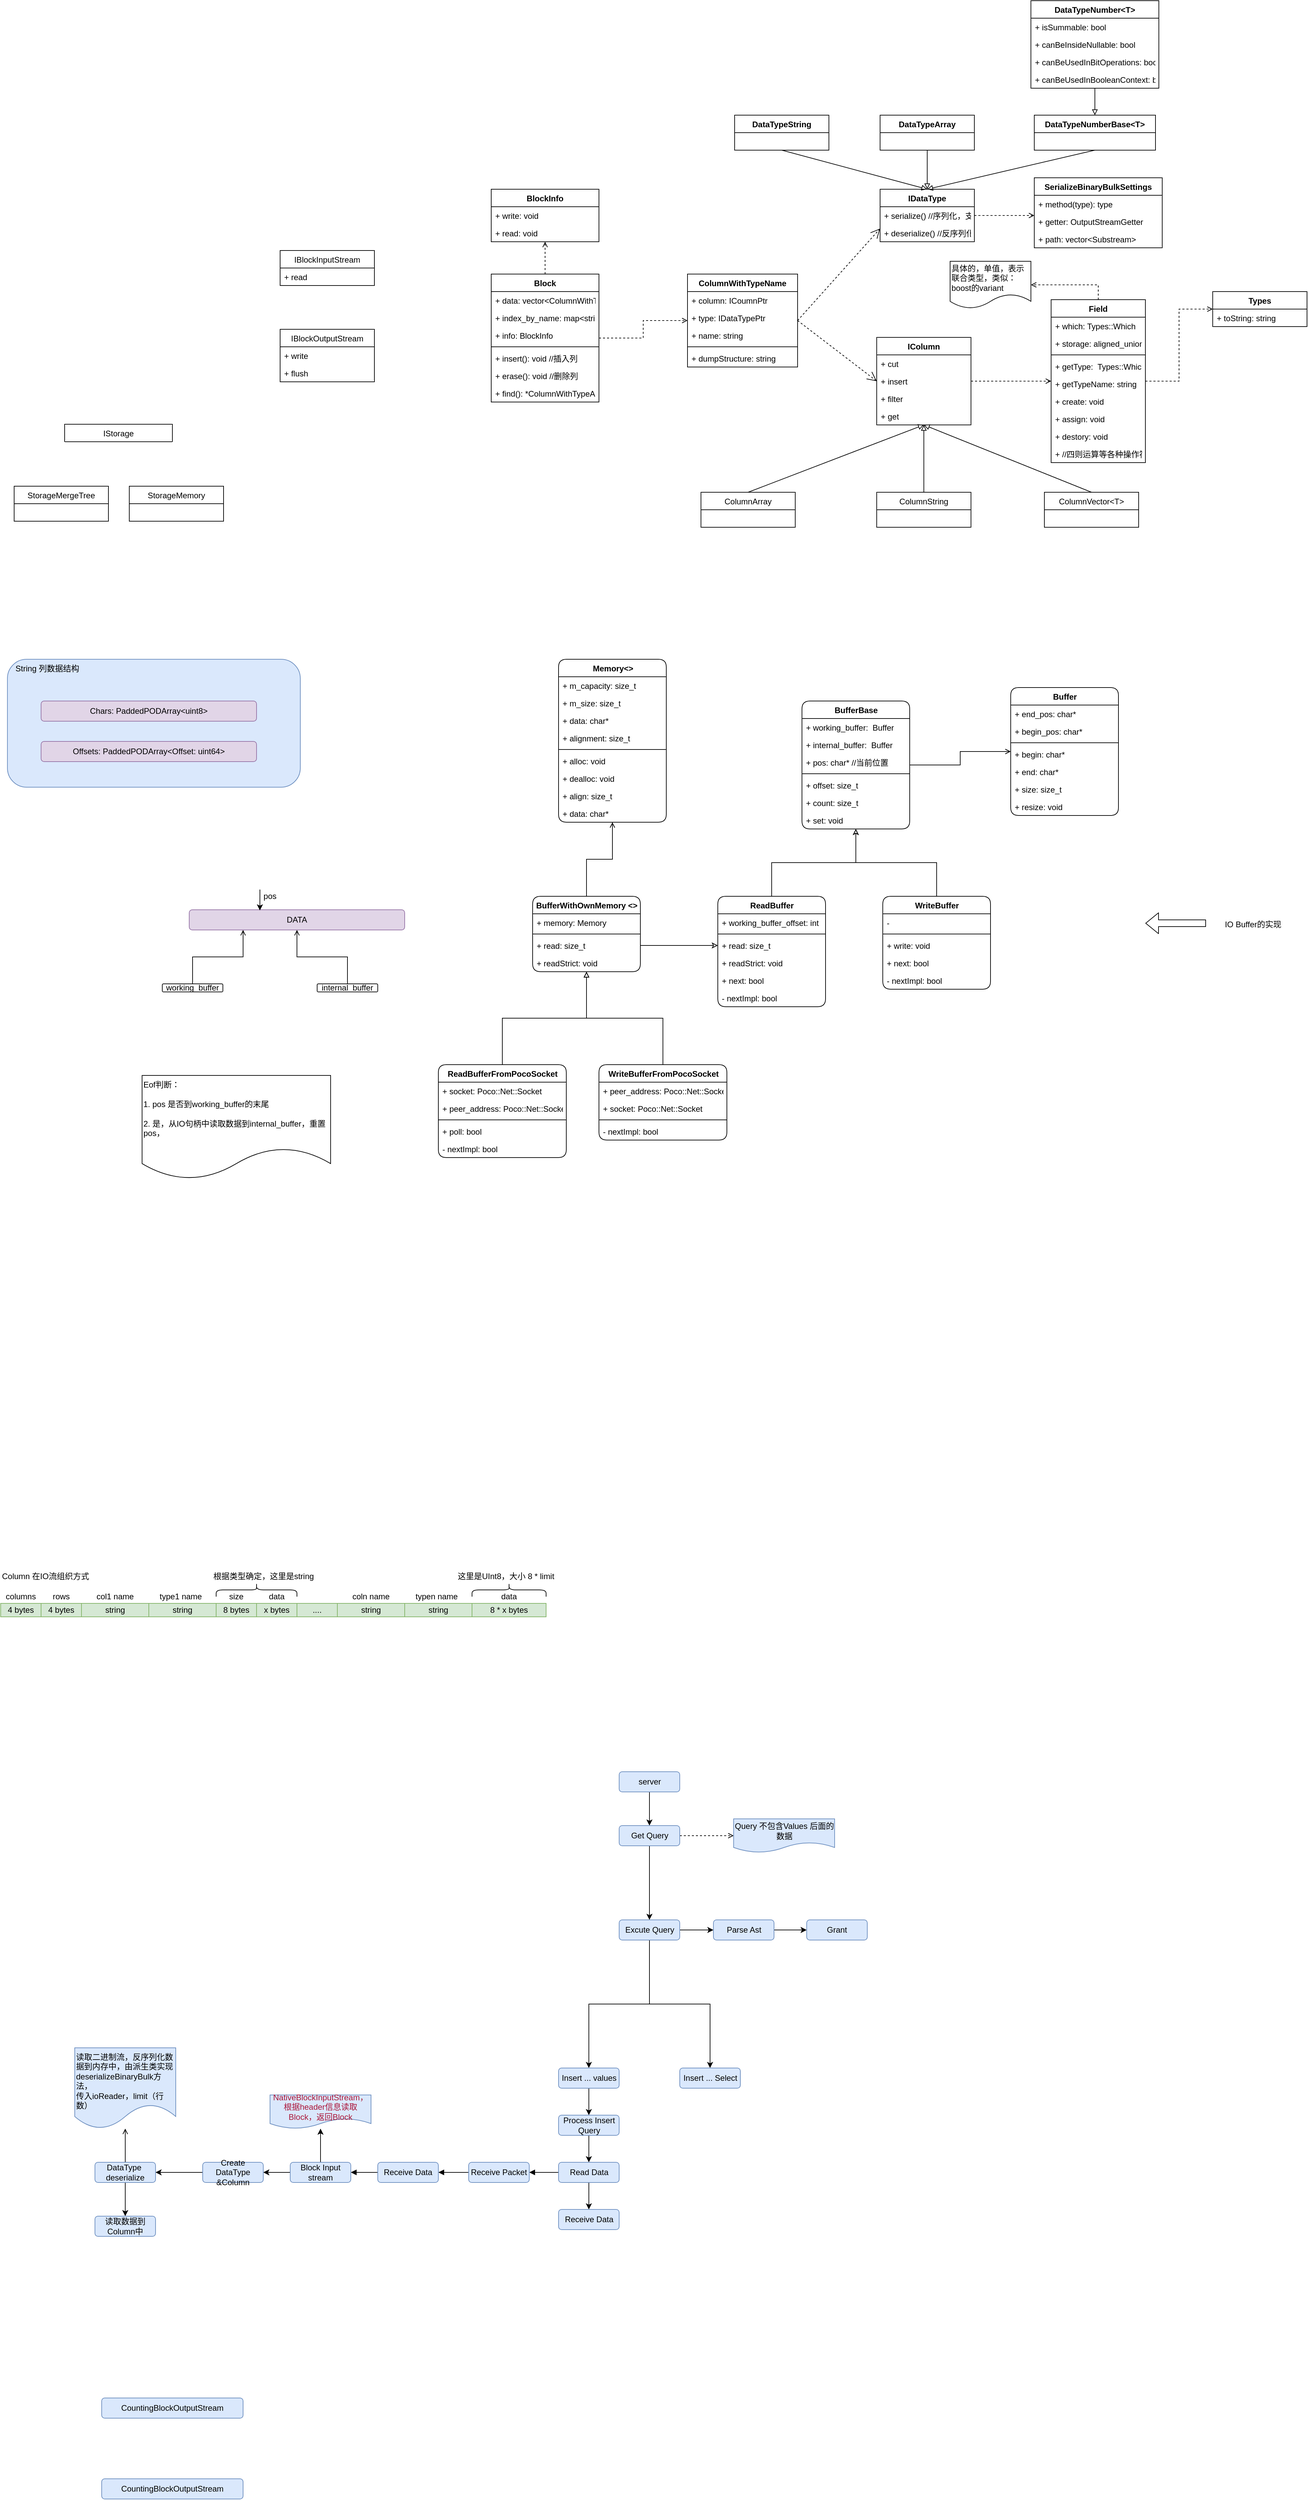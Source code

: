 <mxfile version="13.9.9" type="github">
  <diagram name="Page-1" id="c7558073-3199-34d8-9f00-42111426c3f3">
    <mxGraphModel dx="1426" dy="769" grid="1" gridSize="10" guides="1" tooltips="1" connect="1" arrows="1" fold="1" page="1" pageScale="1" pageWidth="3300" pageHeight="4681" background="#ffffff" math="0" shadow="0">
      <root>
        <mxCell id="0" />
        <mxCell id="1" parent="0" />
        <mxCell id="dodQxbUcO5LyURe6pDbE-99" value="ColumnWithTypeName" style="swimlane;fontStyle=1;childLayout=stackLayout;horizontal=1;startSize=26;fillColor=none;horizontalStack=0;resizeParent=1;resizeParentMax=0;resizeLast=0;collapsible=1;marginBottom=0;" parent="1" vertex="1">
          <mxGeometry x="1040" y="596" width="163.5" height="138" as="geometry">
            <mxRectangle x="1040" y="596" width="160" height="26" as="alternateBounds" />
          </mxGeometry>
        </mxCell>
        <mxCell id="tQ6yp_oP3Tbyb53zMRtZ-57" value="+ column: ICoumnPtr" style="text;strokeColor=none;fillColor=none;align=left;verticalAlign=top;spacingLeft=4;spacingRight=4;overflow=hidden;rotatable=0;points=[[0,0.5],[1,0.5]];portConstraint=eastwest;" vertex="1" parent="dodQxbUcO5LyURe6pDbE-99">
          <mxGeometry y="26" width="163.5" height="26" as="geometry" />
        </mxCell>
        <mxCell id="tQ6yp_oP3Tbyb53zMRtZ-58" value="+ type: IDataTypePtr" style="text;strokeColor=none;fillColor=none;align=left;verticalAlign=top;spacingLeft=4;spacingRight=4;overflow=hidden;rotatable=0;points=[[0,0.5],[1,0.5]];portConstraint=eastwest;" vertex="1" parent="dodQxbUcO5LyURe6pDbE-99">
          <mxGeometry y="52" width="163.5" height="26" as="geometry" />
        </mxCell>
        <mxCell id="tQ6yp_oP3Tbyb53zMRtZ-59" value="+ name: string" style="text;strokeColor=none;fillColor=none;align=left;verticalAlign=top;spacingLeft=4;spacingRight=4;overflow=hidden;rotatable=0;points=[[0,0.5],[1,0.5]];portConstraint=eastwest;" vertex="1" parent="dodQxbUcO5LyURe6pDbE-99">
          <mxGeometry y="78" width="163.5" height="26" as="geometry" />
        </mxCell>
        <mxCell id="tQ6yp_oP3Tbyb53zMRtZ-81" value="" style="line;strokeWidth=1;fillColor=none;align=left;verticalAlign=middle;spacingTop=-1;spacingLeft=3;spacingRight=3;rotatable=0;labelPosition=right;points=[];portConstraint=eastwest;" vertex="1" parent="dodQxbUcO5LyURe6pDbE-99">
          <mxGeometry y="104" width="163.5" height="8" as="geometry" />
        </mxCell>
        <mxCell id="tQ6yp_oP3Tbyb53zMRtZ-82" value="+ dumpStructure: string" style="text;strokeColor=none;fillColor=none;align=left;verticalAlign=top;spacingLeft=4;spacingRight=4;overflow=hidden;rotatable=0;points=[[0,0.5],[1,0.5]];portConstraint=eastwest;" vertex="1" parent="dodQxbUcO5LyURe6pDbE-99">
          <mxGeometry y="112" width="163.5" height="26" as="geometry" />
        </mxCell>
        <mxCell id="dodQxbUcO5LyURe6pDbE-107" value="IDataType" style="swimlane;fontStyle=1;childLayout=stackLayout;horizontal=1;startSize=26;fillColor=none;horizontalStack=0;resizeParent=1;resizeParentMax=0;resizeLast=0;collapsible=1;marginBottom=0;" parent="1" vertex="1">
          <mxGeometry x="1326" y="470" width="140" height="78" as="geometry">
            <mxRectangle x="1321" y="590" width="160" height="26" as="alternateBounds" />
          </mxGeometry>
        </mxCell>
        <mxCell id="dodQxbUcO5LyURe6pDbE-108" value="+ serialize() //序列化，支持json、xml、二进制等" style="text;strokeColor=none;fillColor=none;align=left;verticalAlign=top;spacingLeft=4;spacingRight=4;overflow=hidden;rotatable=0;points=[[0,0.5],[1,0.5]];portConstraint=eastwest;" parent="dodQxbUcO5LyURe6pDbE-107" vertex="1">
          <mxGeometry y="26" width="140" height="26" as="geometry" />
        </mxCell>
        <mxCell id="dodQxbUcO5LyURe6pDbE-109" value="+ deserialize() //反序列化，支持文本、二进制" style="text;strokeColor=none;fillColor=none;align=left;verticalAlign=top;spacingLeft=4;spacingRight=4;overflow=hidden;rotatable=0;points=[[0,0.5],[1,0.5]];portConstraint=eastwest;" parent="dodQxbUcO5LyURe6pDbE-107" vertex="1">
          <mxGeometry y="52" width="140" height="26" as="geometry" />
        </mxCell>
        <mxCell id="tQ6yp_oP3Tbyb53zMRtZ-95" style="edgeStyle=orthogonalEdgeStyle;rounded=0;orthogonalLoop=1;jettySize=auto;html=1;exitX=1;exitY=0.5;exitDx=0;exitDy=0;dashed=1;endArrow=open;endFill=0;entryX=0;entryY=0.5;entryDx=0;entryDy=0;" edge="1" parent="1" source="dodQxbUcO5LyURe6pDbE-111" target="dodQxbUcO5LyURe6pDbE-127">
          <mxGeometry relative="1" as="geometry">
            <mxPoint x="1540" y="710" as="targetPoint" />
          </mxGeometry>
        </mxCell>
        <mxCell id="dodQxbUcO5LyURe6pDbE-111" value="IColumn" style="swimlane;fontStyle=1;childLayout=stackLayout;horizontal=1;startSize=26;fillColor=none;horizontalStack=0;resizeParent=1;resizeParentMax=0;resizeLast=0;collapsible=1;marginBottom=0;" parent="1" vertex="1">
          <mxGeometry x="1321" y="690" width="140" height="130" as="geometry">
            <mxRectangle x="1321" y="690" width="160" height="26" as="alternateBounds" />
          </mxGeometry>
        </mxCell>
        <mxCell id="dodQxbUcO5LyURe6pDbE-112" value="+ cut" style="text;strokeColor=none;fillColor=none;align=left;verticalAlign=top;spacingLeft=4;spacingRight=4;overflow=hidden;rotatable=0;points=[[0,0.5],[1,0.5]];portConstraint=eastwest;" parent="dodQxbUcO5LyURe6pDbE-111" vertex="1">
          <mxGeometry y="26" width="140" height="26" as="geometry" />
        </mxCell>
        <mxCell id="dodQxbUcO5LyURe6pDbE-113" value="+ insert" style="text;strokeColor=none;fillColor=none;align=left;verticalAlign=top;spacingLeft=4;spacingRight=4;overflow=hidden;rotatable=0;points=[[0,0.5],[1,0.5]];portConstraint=eastwest;" parent="dodQxbUcO5LyURe6pDbE-111" vertex="1">
          <mxGeometry y="52" width="140" height="26" as="geometry" />
        </mxCell>
        <mxCell id="dodQxbUcO5LyURe6pDbE-114" value="+ filter" style="text;strokeColor=none;fillColor=none;align=left;verticalAlign=top;spacingLeft=4;spacingRight=4;overflow=hidden;rotatable=0;points=[[0,0.5],[1,0.5]];portConstraint=eastwest;" parent="dodQxbUcO5LyURe6pDbE-111" vertex="1">
          <mxGeometry y="78" width="140" height="26" as="geometry" />
        </mxCell>
        <mxCell id="dodQxbUcO5LyURe6pDbE-132" value="+ get" style="text;strokeColor=none;fillColor=none;align=left;verticalAlign=top;spacingLeft=4;spacingRight=4;overflow=hidden;rotatable=0;points=[[0,0.5],[1,0.5]];portConstraint=eastwest;" parent="dodQxbUcO5LyURe6pDbE-111" vertex="1">
          <mxGeometry y="104" width="140" height="26" as="geometry" />
        </mxCell>
        <mxCell id="dodQxbUcO5LyURe6pDbE-123" value="ColumnArray" style="swimlane;fontStyle=0;childLayout=stackLayout;horizontal=1;startSize=26;fillColor=none;horizontalStack=0;resizeParent=1;resizeParentMax=0;resizeLast=0;collapsible=1;marginBottom=0;" parent="1" vertex="1">
          <mxGeometry x="1060" y="920" width="140" height="52" as="geometry">
            <mxRectangle x="1190" y="900" width="95" height="26" as="alternateBounds" />
          </mxGeometry>
        </mxCell>
        <mxCell id="tQ6yp_oP3Tbyb53zMRtZ-93" style="edgeStyle=orthogonalEdgeStyle;rounded=0;orthogonalLoop=1;jettySize=auto;html=1;exitX=0.5;exitY=0;exitDx=0;exitDy=0;entryX=1;entryY=0.5;entryDx=0;entryDy=0;dashed=1;endArrow=open;endFill=0;" edge="1" parent="1" source="dodQxbUcO5LyURe6pDbE-127" target="tQ6yp_oP3Tbyb53zMRtZ-83">
          <mxGeometry relative="1" as="geometry" />
        </mxCell>
        <mxCell id="tQ6yp_oP3Tbyb53zMRtZ-94" style="edgeStyle=orthogonalEdgeStyle;rounded=0;orthogonalLoop=1;jettySize=auto;html=1;exitX=1;exitY=0.5;exitDx=0;exitDy=0;entryX=0;entryY=0.5;entryDx=0;entryDy=0;dashed=1;endArrow=open;endFill=0;" edge="1" parent="1" source="dodQxbUcO5LyURe6pDbE-127" target="tQ6yp_oP3Tbyb53zMRtZ-87">
          <mxGeometry relative="1" as="geometry" />
        </mxCell>
        <mxCell id="dodQxbUcO5LyURe6pDbE-127" value="Field" style="swimlane;fontStyle=1;childLayout=stackLayout;horizontal=1;startSize=26;fillColor=none;horizontalStack=0;resizeParent=1;resizeParentMax=0;resizeLast=0;collapsible=1;marginBottom=0;" parent="1" vertex="1">
          <mxGeometry x="1580" y="634" width="140" height="242" as="geometry">
            <mxRectangle x="1595" y="690" width="160" height="26" as="alternateBounds" />
          </mxGeometry>
        </mxCell>
        <mxCell id="dodQxbUcO5LyURe6pDbE-128" value="+ which: Types::Which" style="text;strokeColor=none;fillColor=none;align=left;verticalAlign=top;spacingLeft=4;spacingRight=4;overflow=hidden;rotatable=0;points=[[0,0.5],[1,0.5]];portConstraint=eastwest;" parent="dodQxbUcO5LyURe6pDbE-127" vertex="1">
          <mxGeometry y="26" width="140" height="26" as="geometry" />
        </mxCell>
        <mxCell id="dodQxbUcO5LyURe6pDbE-129" value="+ storage: aligned_union_t&lt;&gt; " style="text;strokeColor=none;fillColor=none;align=left;verticalAlign=top;spacingLeft=4;spacingRight=4;overflow=hidden;rotatable=0;points=[[0,0.5],[1,0.5]];portConstraint=eastwest;" parent="dodQxbUcO5LyURe6pDbE-127" vertex="1">
          <mxGeometry y="52" width="140" height="26" as="geometry" />
        </mxCell>
        <mxCell id="tQ6yp_oP3Tbyb53zMRtZ-85" value="" style="line;strokeWidth=1;fillColor=none;align=left;verticalAlign=middle;spacingTop=-1;spacingLeft=3;spacingRight=3;rotatable=0;labelPosition=right;points=[];portConstraint=eastwest;" vertex="1" parent="dodQxbUcO5LyURe6pDbE-127">
          <mxGeometry y="78" width="140" height="8" as="geometry" />
        </mxCell>
        <mxCell id="dodQxbUcO5LyURe6pDbE-130" value="+ getType:  Types::Which" style="text;strokeColor=none;fillColor=none;align=left;verticalAlign=top;spacingLeft=4;spacingRight=4;overflow=hidden;rotatable=0;points=[[0,0.5],[1,0.5]];portConstraint=eastwest;" parent="dodQxbUcO5LyURe6pDbE-127" vertex="1">
          <mxGeometry y="86" width="140" height="26" as="geometry" />
        </mxCell>
        <mxCell id="tQ6yp_oP3Tbyb53zMRtZ-86" value="+ getTypeName: string" style="text;strokeColor=none;fillColor=none;align=left;verticalAlign=top;spacingLeft=4;spacingRight=4;overflow=hidden;rotatable=0;points=[[0,0.5],[1,0.5]];portConstraint=eastwest;" vertex="1" parent="dodQxbUcO5LyURe6pDbE-127">
          <mxGeometry y="112" width="140" height="26" as="geometry" />
        </mxCell>
        <mxCell id="tQ6yp_oP3Tbyb53zMRtZ-97" value="+ create: void" style="text;strokeColor=none;fillColor=none;align=left;verticalAlign=top;spacingLeft=4;spacingRight=4;overflow=hidden;rotatable=0;points=[[0,0.5],[1,0.5]];portConstraint=eastwest;" vertex="1" parent="dodQxbUcO5LyURe6pDbE-127">
          <mxGeometry y="138" width="140" height="26" as="geometry" />
        </mxCell>
        <mxCell id="tQ6yp_oP3Tbyb53zMRtZ-98" value="+ assign: void" style="text;strokeColor=none;fillColor=none;align=left;verticalAlign=top;spacingLeft=4;spacingRight=4;overflow=hidden;rotatable=0;points=[[0,0.5],[1,0.5]];portConstraint=eastwest;" vertex="1" parent="dodQxbUcO5LyURe6pDbE-127">
          <mxGeometry y="164" width="140" height="26" as="geometry" />
        </mxCell>
        <mxCell id="tQ6yp_oP3Tbyb53zMRtZ-99" value="+ destory: void" style="text;strokeColor=none;fillColor=none;align=left;verticalAlign=top;spacingLeft=4;spacingRight=4;overflow=hidden;rotatable=0;points=[[0,0.5],[1,0.5]];portConstraint=eastwest;" vertex="1" parent="dodQxbUcO5LyURe6pDbE-127">
          <mxGeometry y="190" width="140" height="26" as="geometry" />
        </mxCell>
        <mxCell id="tQ6yp_oP3Tbyb53zMRtZ-96" value="+ //四则运算等各种操作符号重载，" style="text;strokeColor=none;fillColor=none;align=left;verticalAlign=top;spacingLeft=4;spacingRight=4;overflow=hidden;rotatable=0;points=[[0,0.5],[1,0.5]];portConstraint=eastwest;" vertex="1" parent="dodQxbUcO5LyURe6pDbE-127">
          <mxGeometry y="216" width="140" height="26" as="geometry" />
        </mxCell>
        <mxCell id="dodQxbUcO5LyURe6pDbE-135" value="" style="endArrow=open;endSize=12;dashed=1;html=1;entryX=0;entryY=0.5;entryDx=0;entryDy=0;exitX=1;exitY=0.5;exitDx=0;exitDy=0;" parent="1" source="dodQxbUcO5LyURe6pDbE-99" target="dodQxbUcO5LyURe6pDbE-111" edge="1">
          <mxGeometry width="160" relative="1" as="geometry">
            <mxPoint x="1203.5" y="665" as="sourcePoint" />
            <mxPoint x="1260" y="890" as="targetPoint" />
          </mxGeometry>
        </mxCell>
        <mxCell id="dodQxbUcO5LyURe6pDbE-138" value="" style="endArrow=open;endSize=12;dashed=1;html=1;entryX=0;entryY=0.75;entryDx=0;entryDy=0;exitX=1;exitY=0.5;exitDx=0;exitDy=0;" parent="1" source="dodQxbUcO5LyURe6pDbE-99" target="dodQxbUcO5LyURe6pDbE-107" edge="1">
          <mxGeometry width="160" relative="1" as="geometry">
            <mxPoint x="1224" y="652" as="sourcePoint" />
            <mxPoint x="1290" y="723" as="targetPoint" />
          </mxGeometry>
        </mxCell>
        <mxCell id="dodQxbUcO5LyURe6pDbE-141" value="ColumnString" style="swimlane;fontStyle=0;childLayout=stackLayout;horizontal=1;startSize=26;fillColor=none;horizontalStack=0;resizeParent=1;resizeParentMax=0;resizeLast=0;collapsible=1;marginBottom=0;" parent="1" vertex="1">
          <mxGeometry x="1321" y="920" width="140" height="52" as="geometry">
            <mxRectangle x="1343.5" y="900" width="95" height="26" as="alternateBounds" />
          </mxGeometry>
        </mxCell>
        <mxCell id="dodQxbUcO5LyURe6pDbE-142" value="ColumnVector&lt;T&gt;" style="swimlane;fontStyle=0;childLayout=stackLayout;horizontal=1;startSize=26;fillColor=none;horizontalStack=0;resizeParent=1;resizeParentMax=0;resizeLast=0;collapsible=1;marginBottom=0;" parent="1" vertex="1">
          <mxGeometry x="1570" y="920" width="140" height="52" as="geometry">
            <mxRectangle x="1480" y="900" width="95" height="26" as="alternateBounds" />
          </mxGeometry>
        </mxCell>
        <mxCell id="dodQxbUcO5LyURe6pDbE-143" value="" style="html=1;verticalAlign=bottom;endArrow=block;entryX=0.5;entryY=1;entryDx=0;entryDy=0;exitX=0.5;exitY=0;exitDx=0;exitDy=0;endFill=0;" parent="1" source="dodQxbUcO5LyURe6pDbE-123" target="dodQxbUcO5LyURe6pDbE-111" edge="1">
          <mxGeometry width="80" relative="1" as="geometry">
            <mxPoint x="1210" y="870" as="sourcePoint" />
            <mxPoint x="1290" y="870" as="targetPoint" />
          </mxGeometry>
        </mxCell>
        <mxCell id="dodQxbUcO5LyURe6pDbE-145" value="" style="html=1;verticalAlign=bottom;endArrow=block;entryX=0.5;entryY=1;entryDx=0;entryDy=0;exitX=0.5;exitY=0;exitDx=0;exitDy=0;endFill=0;" parent="1" source="dodQxbUcO5LyURe6pDbE-141" target="dodQxbUcO5LyURe6pDbE-111" edge="1">
          <mxGeometry width="80" relative="1" as="geometry">
            <mxPoint x="1312.5" y="780" as="sourcePoint" />
            <mxPoint x="1411" y="726" as="targetPoint" />
          </mxGeometry>
        </mxCell>
        <mxCell id="dodQxbUcO5LyURe6pDbE-146" value="" style="html=1;verticalAlign=bottom;endArrow=block;entryX=0.5;entryY=1;entryDx=0;entryDy=0;exitX=0.5;exitY=0;exitDx=0;exitDy=0;endFill=0;" parent="1" source="dodQxbUcO5LyURe6pDbE-142" target="dodQxbUcO5LyURe6pDbE-111" edge="1">
          <mxGeometry width="80" relative="1" as="geometry">
            <mxPoint x="1322.5" y="790" as="sourcePoint" />
            <mxPoint x="1421" y="736" as="targetPoint" />
          </mxGeometry>
        </mxCell>
        <mxCell id="dodQxbUcO5LyURe6pDbE-147" value="DataTypeString" style="swimlane;fontStyle=1;childLayout=stackLayout;horizontal=1;startSize=26;fillColor=none;horizontalStack=0;resizeParent=1;resizeParentMax=0;resizeLast=0;collapsible=1;marginBottom=0;" parent="1" vertex="1">
          <mxGeometry x="1110" y="360" width="140" height="52" as="geometry">
            <mxRectangle x="1240" y="490" width="95" height="26" as="alternateBounds" />
          </mxGeometry>
        </mxCell>
        <mxCell id="dodQxbUcO5LyURe6pDbE-148" value="DataTypeArray" style="swimlane;fontStyle=1;childLayout=stackLayout;horizontal=1;startSize=26;fillColor=none;horizontalStack=0;resizeParent=1;resizeParentMax=0;resizeLast=0;collapsible=1;marginBottom=0;" parent="1" vertex="1">
          <mxGeometry x="1326" y="360" width="140" height="52" as="geometry">
            <mxRectangle x="1353.5" y="490" width="95" height="26" as="alternateBounds" />
          </mxGeometry>
        </mxCell>
        <mxCell id="dodQxbUcO5LyURe6pDbE-149" value="DataTypeNumberBase&lt;T&gt;" style="swimlane;fontStyle=1;childLayout=stackLayout;horizontal=1;startSize=26;fillColor=none;horizontalStack=0;resizeParent=1;resizeParentMax=0;resizeLast=0;collapsible=1;marginBottom=0;" parent="1" vertex="1">
          <mxGeometry x="1555" y="360" width="180" height="52" as="geometry">
            <mxRectangle x="1470" y="490" width="95" height="26" as="alternateBounds" />
          </mxGeometry>
        </mxCell>
        <mxCell id="dodQxbUcO5LyURe6pDbE-150" value="" style="html=1;verticalAlign=bottom;endArrow=block;exitX=0.5;exitY=1;exitDx=0;exitDy=0;endFill=0;" parent="1" source="dodQxbUcO5LyURe6pDbE-148" target="dodQxbUcO5LyURe6pDbE-107" edge="1">
          <mxGeometry width="80" relative="1" as="geometry">
            <mxPoint x="1380" y="510" as="sourcePoint" />
            <mxPoint x="1460" y="510" as="targetPoint" />
          </mxGeometry>
        </mxCell>
        <mxCell id="dodQxbUcO5LyURe6pDbE-151" value="" style="html=1;verticalAlign=bottom;endArrow=block;exitX=0.5;exitY=1;exitDx=0;exitDy=0;entryX=0.5;entryY=0;entryDx=0;entryDy=0;endFill=0;" parent="1" source="dodQxbUcO5LyURe6pDbE-149" target="dodQxbUcO5LyURe6pDbE-107" edge="1">
          <mxGeometry width="80" relative="1" as="geometry">
            <mxPoint x="1411" y="496" as="sourcePoint" />
            <mxPoint x="1411" y="570" as="targetPoint" />
          </mxGeometry>
        </mxCell>
        <mxCell id="dodQxbUcO5LyURe6pDbE-152" value="" style="html=1;verticalAlign=bottom;endArrow=block;exitX=0.5;exitY=1;exitDx=0;exitDy=0;entryX=0.5;entryY=0;entryDx=0;entryDy=0;endFill=0;" parent="1" source="dodQxbUcO5LyURe6pDbE-147" target="dodQxbUcO5LyURe6pDbE-107" edge="1">
          <mxGeometry width="80" relative="1" as="geometry">
            <mxPoint x="1421" y="506" as="sourcePoint" />
            <mxPoint x="1421" y="580" as="targetPoint" />
          </mxGeometry>
        </mxCell>
        <mxCell id="dodQxbUcO5LyURe6pDbE-153" value="IBlockInputStream" style="swimlane;fontStyle=0;childLayout=stackLayout;horizontal=1;startSize=26;fillColor=none;horizontalStack=0;resizeParent=1;resizeParentMax=0;resizeLast=0;collapsible=1;marginBottom=0;" parent="1" vertex="1">
          <mxGeometry x="435" y="561" width="140" height="52" as="geometry">
            <mxRectangle x="600" y="613" width="160" height="26" as="alternateBounds" />
          </mxGeometry>
        </mxCell>
        <mxCell id="dodQxbUcO5LyURe6pDbE-154" value="+ read" style="text;strokeColor=none;fillColor=none;align=left;verticalAlign=top;spacingLeft=4;spacingRight=4;overflow=hidden;rotatable=0;points=[[0,0.5],[1,0.5]];portConstraint=eastwest;" parent="dodQxbUcO5LyURe6pDbE-153" vertex="1">
          <mxGeometry y="26" width="140" height="26" as="geometry" />
        </mxCell>
        <mxCell id="dodQxbUcO5LyURe6pDbE-157" value="IBlockOutputStream" style="swimlane;fontStyle=0;childLayout=stackLayout;horizontal=1;startSize=26;fillColor=none;horizontalStack=0;resizeParent=1;resizeParentMax=0;resizeLast=0;collapsible=1;marginBottom=0;" parent="1" vertex="1">
          <mxGeometry x="435" y="678" width="140" height="78" as="geometry">
            <mxRectangle x="600" y="730" width="160" height="26" as="alternateBounds" />
          </mxGeometry>
        </mxCell>
        <mxCell id="dodQxbUcO5LyURe6pDbE-158" value="+ write" style="text;strokeColor=none;fillColor=none;align=left;verticalAlign=top;spacingLeft=4;spacingRight=4;overflow=hidden;rotatable=0;points=[[0,0.5],[1,0.5]];portConstraint=eastwest;" parent="dodQxbUcO5LyURe6pDbE-157" vertex="1">
          <mxGeometry y="26" width="140" height="26" as="geometry" />
        </mxCell>
        <mxCell id="dodQxbUcO5LyURe6pDbE-159" value="+ flush" style="text;strokeColor=none;fillColor=none;align=left;verticalAlign=top;spacingLeft=4;spacingRight=4;overflow=hidden;rotatable=0;points=[[0,0.5],[1,0.5]];portConstraint=eastwest;" parent="dodQxbUcO5LyURe6pDbE-157" vertex="1">
          <mxGeometry y="52" width="140" height="26" as="geometry" />
        </mxCell>
        <mxCell id="dodQxbUcO5LyURe6pDbE-164" value="IStorage" style="swimlane;fontStyle=0;childLayout=stackLayout;horizontal=1;startSize=26;fillColor=none;horizontalStack=0;resizeParent=1;resizeParentMax=0;resizeLast=0;collapsible=1;marginBottom=0;" parent="1" vertex="1" collapsed="1">
          <mxGeometry x="115" y="819" width="160" height="26" as="geometry">
            <mxRectangle x="515" y="1060" width="140" height="78" as="alternateBounds" />
          </mxGeometry>
        </mxCell>
        <mxCell id="dodQxbUcO5LyURe6pDbE-165" value="+ write" style="text;strokeColor=none;fillColor=none;align=left;verticalAlign=top;spacingLeft=4;spacingRight=4;overflow=hidden;rotatable=0;points=[[0,0.5],[1,0.5]];portConstraint=eastwest;" parent="dodQxbUcO5LyURe6pDbE-164" vertex="1">
          <mxGeometry y="26" width="160" height="26" as="geometry" />
        </mxCell>
        <mxCell id="dodQxbUcO5LyURe6pDbE-166" value="+ flush" style="text;strokeColor=none;fillColor=none;align=left;verticalAlign=top;spacingLeft=4;spacingRight=4;overflow=hidden;rotatable=0;points=[[0,0.5],[1,0.5]];portConstraint=eastwest;" parent="dodQxbUcO5LyURe6pDbE-164" vertex="1">
          <mxGeometry y="52" width="160" height="26" as="geometry" />
        </mxCell>
        <mxCell id="dodQxbUcO5LyURe6pDbE-167" value="StorageMergeTree" style="swimlane;fontStyle=0;childLayout=stackLayout;horizontal=1;startSize=26;fillColor=none;horizontalStack=0;resizeParent=1;resizeParentMax=0;resizeLast=0;collapsible=1;marginBottom=0;" parent="1" vertex="1">
          <mxGeometry x="40" y="911" width="140" height="52" as="geometry">
            <mxRectangle x="10" y="1014" width="160" height="26" as="alternateBounds" />
          </mxGeometry>
        </mxCell>
        <mxCell id="dodQxbUcO5LyURe6pDbE-170" value="StorageMemory" style="swimlane;fontStyle=0;childLayout=stackLayout;horizontal=1;startSize=26;fillColor=none;horizontalStack=0;resizeParent=1;resizeParentMax=0;resizeLast=0;collapsible=1;marginBottom=0;" parent="1" vertex="1">
          <mxGeometry x="211" y="911" width="140" height="52" as="geometry">
            <mxRectangle x="183.5" y="1016" width="160" height="26" as="alternateBounds" />
          </mxGeometry>
        </mxCell>
        <mxCell id="x5p53JLdajqoWZ6c-LID-4" style="edgeStyle=orthogonalEdgeStyle;rounded=0;orthogonalLoop=1;jettySize=auto;html=1;exitX=0.5;exitY=1;exitDx=0;exitDy=0;entryX=0.5;entryY=0;entryDx=0;entryDy=0;" parent="1" source="dodQxbUcO5LyURe6pDbE-173" target="x5p53JLdajqoWZ6c-LID-1" edge="1">
          <mxGeometry relative="1" as="geometry" />
        </mxCell>
        <mxCell id="dodQxbUcO5LyURe6pDbE-173" value="server" style="rounded=1;whiteSpace=wrap;html=1;fillColor=#dae8fc;strokeColor=#6c8ebf;" parent="1" vertex="1">
          <mxGeometry x="938.5" y="2820" width="90" height="30" as="geometry" />
        </mxCell>
        <mxCell id="x5p53JLdajqoWZ6c-LID-5" style="edgeStyle=orthogonalEdgeStyle;rounded=0;orthogonalLoop=1;jettySize=auto;html=1;exitX=0.5;exitY=1;exitDx=0;exitDy=0;" parent="1" source="x5p53JLdajqoWZ6c-LID-1" target="x5p53JLdajqoWZ6c-LID-3" edge="1">
          <mxGeometry relative="1" as="geometry" />
        </mxCell>
        <mxCell id="x5p53JLdajqoWZ6c-LID-6" style="edgeStyle=orthogonalEdgeStyle;rounded=0;orthogonalLoop=1;jettySize=auto;html=1;exitX=1;exitY=0.5;exitDx=0;exitDy=0;entryX=0;entryY=0.5;entryDx=0;entryDy=0;dashed=1;endArrow=open;endFill=0;" parent="1" source="x5p53JLdajqoWZ6c-LID-1" target="x5p53JLdajqoWZ6c-LID-2" edge="1">
          <mxGeometry relative="1" as="geometry" />
        </mxCell>
        <mxCell id="x5p53JLdajqoWZ6c-LID-1" value="Get Query" style="rounded=1;whiteSpace=wrap;html=1;fillColor=#dae8fc;strokeColor=#6c8ebf;" parent="1" vertex="1">
          <mxGeometry x="938.5" y="2900" width="90" height="30" as="geometry" />
        </mxCell>
        <mxCell id="x5p53JLdajqoWZ6c-LID-2" value="Query 不包含Values 后面的数据" style="shape=document;whiteSpace=wrap;html=1;boundedLbl=1;fillColor=#dae8fc;strokeColor=#6c8ebf;" parent="1" vertex="1">
          <mxGeometry x="1108.5" y="2890" width="150" height="50" as="geometry" />
        </mxCell>
        <mxCell id="x5p53JLdajqoWZ6c-LID-9" style="edgeStyle=orthogonalEdgeStyle;rounded=0;orthogonalLoop=1;jettySize=auto;html=1;exitX=0.5;exitY=1;exitDx=0;exitDy=0;" parent="1" source="x5p53JLdajqoWZ6c-LID-3" target="x5p53JLdajqoWZ6c-LID-7" edge="1">
          <mxGeometry relative="1" as="geometry" />
        </mxCell>
        <mxCell id="x5p53JLdajqoWZ6c-LID-10" style="edgeStyle=orthogonalEdgeStyle;rounded=0;orthogonalLoop=1;jettySize=auto;html=1;exitX=0.5;exitY=1;exitDx=0;exitDy=0;" parent="1" source="x5p53JLdajqoWZ6c-LID-3" target="x5p53JLdajqoWZ6c-LID-8" edge="1">
          <mxGeometry relative="1" as="geometry" />
        </mxCell>
        <mxCell id="x5p53JLdajqoWZ6c-LID-25" style="edgeStyle=orthogonalEdgeStyle;rounded=0;orthogonalLoop=1;jettySize=auto;html=1;exitX=1;exitY=0.5;exitDx=0;exitDy=0;entryX=0;entryY=0.5;entryDx=0;entryDy=0;endArrow=classic;endFill=1;" parent="1" source="x5p53JLdajqoWZ6c-LID-3" target="x5p53JLdajqoWZ6c-LID-23" edge="1">
          <mxGeometry relative="1" as="geometry" />
        </mxCell>
        <mxCell id="x5p53JLdajqoWZ6c-LID-3" value="Excute Query" style="rounded=1;whiteSpace=wrap;html=1;fillColor=#dae8fc;strokeColor=#6c8ebf;" parent="1" vertex="1">
          <mxGeometry x="938.5" y="3040" width="90" height="30" as="geometry" />
        </mxCell>
        <mxCell id="x5p53JLdajqoWZ6c-LID-12" style="edgeStyle=orthogonalEdgeStyle;rounded=0;orthogonalLoop=1;jettySize=auto;html=1;exitX=0.5;exitY=1;exitDx=0;exitDy=0;" parent="1" source="x5p53JLdajqoWZ6c-LID-7" target="x5p53JLdajqoWZ6c-LID-11" edge="1">
          <mxGeometry relative="1" as="geometry" />
        </mxCell>
        <mxCell id="x5p53JLdajqoWZ6c-LID-7" value="Insert ... values" style="rounded=1;whiteSpace=wrap;html=1;fillColor=#dae8fc;strokeColor=#6c8ebf;" parent="1" vertex="1">
          <mxGeometry x="848.5" y="3260" width="90" height="30" as="geometry" />
        </mxCell>
        <mxCell id="x5p53JLdajqoWZ6c-LID-8" value="Insert ... Select" style="rounded=1;whiteSpace=wrap;html=1;fillColor=#dae8fc;strokeColor=#6c8ebf;" parent="1" vertex="1">
          <mxGeometry x="1028.5" y="3260" width="90" height="30" as="geometry" />
        </mxCell>
        <mxCell id="x5p53JLdajqoWZ6c-LID-14" style="edgeStyle=orthogonalEdgeStyle;rounded=0;orthogonalLoop=1;jettySize=auto;html=1;exitX=0.5;exitY=1;exitDx=0;exitDy=0;endArrow=classic;endFill=1;" parent="1" source="x5p53JLdajqoWZ6c-LID-11" target="x5p53JLdajqoWZ6c-LID-13" edge="1">
          <mxGeometry relative="1" as="geometry" />
        </mxCell>
        <mxCell id="x5p53JLdajqoWZ6c-LID-11" value="Process Insert Query" style="rounded=1;whiteSpace=wrap;html=1;fillColor=#dae8fc;strokeColor=#6c8ebf;" parent="1" vertex="1">
          <mxGeometry x="848.5" y="3330" width="90" height="30" as="geometry" />
        </mxCell>
        <mxCell id="x5p53JLdajqoWZ6c-LID-16" style="edgeStyle=orthogonalEdgeStyle;rounded=0;orthogonalLoop=1;jettySize=auto;html=1;exitX=0.5;exitY=1;exitDx=0;exitDy=0;endArrow=classic;endFill=1;" parent="1" source="x5p53JLdajqoWZ6c-LID-13" target="x5p53JLdajqoWZ6c-LID-15" edge="1">
          <mxGeometry relative="1" as="geometry" />
        </mxCell>
        <mxCell id="tQ6yp_oP3Tbyb53zMRtZ-53" style="edgeStyle=orthogonalEdgeStyle;rounded=0;orthogonalLoop=1;jettySize=auto;html=1;exitX=0;exitY=0.5;exitDx=0;exitDy=0;entryX=1;entryY=0.5;entryDx=0;entryDy=0;endArrow=block;endFill=1;" edge="1" parent="1" source="x5p53JLdajqoWZ6c-LID-13" target="tQ6yp_oP3Tbyb53zMRtZ-49">
          <mxGeometry relative="1" as="geometry" />
        </mxCell>
        <mxCell id="x5p53JLdajqoWZ6c-LID-13" value="Read Data" style="rounded=1;whiteSpace=wrap;html=1;fillColor=#dae8fc;strokeColor=#6c8ebf;" parent="1" vertex="1">
          <mxGeometry x="848.5" y="3400" width="90" height="30" as="geometry" />
        </mxCell>
        <mxCell id="x5p53JLdajqoWZ6c-LID-15" value="Receive Data" style="rounded=1;whiteSpace=wrap;html=1;fillColor=#dae8fc;strokeColor=#6c8ebf;" parent="1" vertex="1">
          <mxGeometry x="848.5" y="3470" width="90" height="30" as="geometry" />
        </mxCell>
        <mxCell id="x5p53JLdajqoWZ6c-LID-22" style="edgeStyle=orthogonalEdgeStyle;rounded=0;orthogonalLoop=1;jettySize=auto;html=1;exitX=0.5;exitY=0;exitDx=0;exitDy=0;endArrow=classic;endFill=1;" parent="1" source="x5p53JLdajqoWZ6c-LID-17" target="x5p53JLdajqoWZ6c-LID-21" edge="1">
          <mxGeometry relative="1" as="geometry" />
        </mxCell>
        <mxCell id="x5p53JLdajqoWZ6c-LID-40" style="edgeStyle=orthogonalEdgeStyle;rounded=0;orthogonalLoop=1;jettySize=auto;html=1;entryX=1;entryY=0.5;entryDx=0;entryDy=0;endArrow=classic;endFill=1;exitX=0;exitY=0.5;exitDx=0;exitDy=0;" parent="1" source="x5p53JLdajqoWZ6c-LID-45" target="x5p53JLdajqoWZ6c-LID-39" edge="1">
          <mxGeometry relative="1" as="geometry">
            <mxPoint x="320" y="3415" as="sourcePoint" />
          </mxGeometry>
        </mxCell>
        <mxCell id="x5p53JLdajqoWZ6c-LID-46" style="edgeStyle=orthogonalEdgeStyle;rounded=0;orthogonalLoop=1;jettySize=auto;html=1;exitX=0;exitY=0.5;exitDx=0;exitDy=0;entryX=1;entryY=0.5;entryDx=0;entryDy=0;endArrow=classic;endFill=1;" parent="1" source="x5p53JLdajqoWZ6c-LID-17" target="x5p53JLdajqoWZ6c-LID-45" edge="1">
          <mxGeometry relative="1" as="geometry" />
        </mxCell>
        <mxCell id="x5p53JLdajqoWZ6c-LID-17" value="Block Input stream" style="rounded=1;whiteSpace=wrap;html=1;fillColor=#dae8fc;strokeColor=#6c8ebf;" parent="1" vertex="1">
          <mxGeometry x="450" y="3400" width="90" height="30" as="geometry" />
        </mxCell>
        <mxCell id="x5p53JLdajqoWZ6c-LID-21" value="&lt;font color=&quot;#ab1639&quot;&gt;NativeBlockInputStream，根据header信息读取Block，返回Block&lt;/font&gt;" style="shape=document;whiteSpace=wrap;html=1;boundedLbl=1;fillColor=#dae8fc;strokeColor=#6c8ebf;" parent="1" vertex="1">
          <mxGeometry x="420" y="3300" width="150" height="50" as="geometry" />
        </mxCell>
        <mxCell id="x5p53JLdajqoWZ6c-LID-26" style="edgeStyle=orthogonalEdgeStyle;rounded=0;orthogonalLoop=1;jettySize=auto;html=1;exitX=1;exitY=0.5;exitDx=0;exitDy=0;entryX=0;entryY=0.5;entryDx=0;entryDy=0;endArrow=classic;endFill=1;" parent="1" source="x5p53JLdajqoWZ6c-LID-23" target="x5p53JLdajqoWZ6c-LID-24" edge="1">
          <mxGeometry relative="1" as="geometry" />
        </mxCell>
        <mxCell id="x5p53JLdajqoWZ6c-LID-23" value="Parse Ast" style="rounded=1;whiteSpace=wrap;html=1;fillColor=#dae8fc;strokeColor=#6c8ebf;" parent="1" vertex="1">
          <mxGeometry x="1078.5" y="3040" width="90" height="30" as="geometry" />
        </mxCell>
        <mxCell id="x5p53JLdajqoWZ6c-LID-24" value="Grant" style="rounded=1;whiteSpace=wrap;html=1;fillColor=#dae8fc;strokeColor=#6c8ebf;" parent="1" vertex="1">
          <mxGeometry x="1217" y="3040" width="90" height="30" as="geometry" />
        </mxCell>
        <mxCell id="x5p53JLdajqoWZ6c-LID-27" value="4 bytes" style="rounded=0;whiteSpace=wrap;html=1;fillColor=#d5e8d4;strokeColor=#82b366;" parent="1" vertex="1">
          <mxGeometry x="20" y="2570" width="60" height="20" as="geometry" />
        </mxCell>
        <mxCell id="x5p53JLdajqoWZ6c-LID-28" value="4 bytes" style="rounded=0;whiteSpace=wrap;html=1;fillColor=#d5e8d4;strokeColor=#82b366;" parent="1" vertex="1">
          <mxGeometry x="80" y="2570" width="60" height="20" as="geometry" />
        </mxCell>
        <mxCell id="x5p53JLdajqoWZ6c-LID-29" value="columns" style="text;html=1;strokeColor=none;fillColor=none;align=center;verticalAlign=middle;whiteSpace=wrap;rounded=0;" parent="1" vertex="1">
          <mxGeometry x="30" y="2550" width="40" height="20" as="geometry" />
        </mxCell>
        <mxCell id="x5p53JLdajqoWZ6c-LID-30" value="rows" style="text;html=1;strokeColor=none;fillColor=none;align=center;verticalAlign=middle;whiteSpace=wrap;rounded=0;" parent="1" vertex="1">
          <mxGeometry x="90" y="2550" width="40" height="20" as="geometry" />
        </mxCell>
        <mxCell id="x5p53JLdajqoWZ6c-LID-31" value="string" style="rounded=0;whiteSpace=wrap;html=1;fillColor=#d5e8d4;strokeColor=#82b366;" parent="1" vertex="1">
          <mxGeometry x="140" y="2570" width="100" height="20" as="geometry" />
        </mxCell>
        <mxCell id="x5p53JLdajqoWZ6c-LID-32" value="string" style="rounded=0;whiteSpace=wrap;html=1;fillColor=#d5e8d4;strokeColor=#82b366;" parent="1" vertex="1">
          <mxGeometry x="240" y="2570" width="100" height="20" as="geometry" />
        </mxCell>
        <mxCell id="x5p53JLdajqoWZ6c-LID-36" value="Column 在IO流组织方式" style="text;html=1;strokeColor=none;fillColor=none;align=left;verticalAlign=middle;whiteSpace=wrap;rounded=0;shadow=0;glass=0;sketch=0;" parent="1" vertex="1">
          <mxGeometry x="20" y="2520" width="190" height="20" as="geometry" />
        </mxCell>
        <mxCell id="x5p53JLdajqoWZ6c-LID-37" value="col1 name" style="text;html=1;strokeColor=none;fillColor=none;align=center;verticalAlign=middle;whiteSpace=wrap;rounded=0;" parent="1" vertex="1">
          <mxGeometry x="160" y="2550" width="60" height="20" as="geometry" />
        </mxCell>
        <mxCell id="x5p53JLdajqoWZ6c-LID-38" value="type1 name" style="text;html=1;strokeColor=none;fillColor=none;align=center;verticalAlign=middle;whiteSpace=wrap;rounded=0;" parent="1" vertex="1">
          <mxGeometry x="253" y="2550" width="69" height="20" as="geometry" />
        </mxCell>
        <mxCell id="x5p53JLdajqoWZ6c-LID-43" style="edgeStyle=orthogonalEdgeStyle;rounded=0;orthogonalLoop=1;jettySize=auto;html=1;exitX=0.5;exitY=0;exitDx=0;exitDy=0;endArrow=open;endFill=0;" parent="1" source="x5p53JLdajqoWZ6c-LID-39" target="x5p53JLdajqoWZ6c-LID-42" edge="1">
          <mxGeometry relative="1" as="geometry" />
        </mxCell>
        <mxCell id="x5p53JLdajqoWZ6c-LID-48" style="edgeStyle=orthogonalEdgeStyle;rounded=0;orthogonalLoop=1;jettySize=auto;html=1;exitX=0.5;exitY=1;exitDx=0;exitDy=0;endArrow=classic;endFill=1;" parent="1" source="x5p53JLdajqoWZ6c-LID-39" target="x5p53JLdajqoWZ6c-LID-47" edge="1">
          <mxGeometry relative="1" as="geometry" />
        </mxCell>
        <mxCell id="x5p53JLdajqoWZ6c-LID-39" value="DataType&amp;nbsp;&lt;br&gt;deserialize" style="rounded=1;whiteSpace=wrap;html=1;fillColor=#dae8fc;strokeColor=#6c8ebf;" parent="1" vertex="1">
          <mxGeometry x="160" y="3400" width="90" height="30" as="geometry" />
        </mxCell>
        <mxCell id="x5p53JLdajqoWZ6c-LID-42" value="读取二进制流，反序列化数据到内存中，由派生类实现deserializeBinaryBulk方法，&lt;br&gt;传入ioReader，limit（行数）" style="shape=document;whiteSpace=wrap;html=1;boundedLbl=1;fillColor=#dae8fc;strokeColor=#6c8ebf;align=left;verticalAlign=top;" parent="1" vertex="1">
          <mxGeometry x="130" y="3230" width="150" height="120" as="geometry" />
        </mxCell>
        <mxCell id="x5p53JLdajqoWZ6c-LID-45" value="Create DataType &amp;amp;Column" style="rounded=1;whiteSpace=wrap;html=1;fillColor=#dae8fc;strokeColor=#6c8ebf;" parent="1" vertex="1">
          <mxGeometry x="320" y="3400" width="90" height="30" as="geometry" />
        </mxCell>
        <mxCell id="x5p53JLdajqoWZ6c-LID-47" value="读取数据到Column中" style="rounded=1;whiteSpace=wrap;html=1;fillColor=#dae8fc;strokeColor=#6c8ebf;" parent="1" vertex="1">
          <mxGeometry x="160" y="3480" width="90" height="30" as="geometry" />
        </mxCell>
        <mxCell id="x5p53JLdajqoWZ6c-LID-50" value="&amp;nbsp; &amp;nbsp;String 列数据结构" style="rounded=1;whiteSpace=wrap;html=1;shadow=0;glass=0;sketch=0;fillColor=#dae8fc;align=left;verticalAlign=top;strokeColor=#6c8ebf;" parent="1" vertex="1">
          <mxGeometry x="30" y="1168" width="435" height="190" as="geometry" />
        </mxCell>
        <mxCell id="x5p53JLdajqoWZ6c-LID-51" value="Chars: PaddedPODArray&amp;lt;uint8&amp;gt;" style="rounded=1;whiteSpace=wrap;html=1;shadow=0;glass=0;sketch=0;fillColor=#e1d5e7;strokeColor=#9673a6;" parent="1" vertex="1">
          <mxGeometry x="80" y="1230" width="320" height="30" as="geometry" />
        </mxCell>
        <mxCell id="x5p53JLdajqoWZ6c-LID-52" value="8 bytes" style="rounded=0;whiteSpace=wrap;html=1;fillColor=#d5e8d4;strokeColor=#82b366;" parent="1" vertex="1">
          <mxGeometry x="340" y="2570" width="60" height="20" as="geometry" />
        </mxCell>
        <mxCell id="x5p53JLdajqoWZ6c-LID-53" value="size" style="text;html=1;strokeColor=none;fillColor=none;align=center;verticalAlign=middle;whiteSpace=wrap;rounded=0;" parent="1" vertex="1">
          <mxGeometry x="340" y="2550" width="60" height="20" as="geometry" />
        </mxCell>
        <mxCell id="x5p53JLdajqoWZ6c-LID-54" value="x bytes" style="rounded=0;whiteSpace=wrap;html=1;fillColor=#d5e8d4;strokeColor=#82b366;" parent="1" vertex="1">
          <mxGeometry x="400" y="2570" width="60" height="20" as="geometry" />
        </mxCell>
        <mxCell id="x5p53JLdajqoWZ6c-LID-56" value="data" style="text;html=1;strokeColor=none;fillColor=none;align=center;verticalAlign=middle;whiteSpace=wrap;rounded=0;" parent="1" vertex="1">
          <mxGeometry x="400" y="2550" width="60" height="20" as="geometry" />
        </mxCell>
        <mxCell id="x5p53JLdajqoWZ6c-LID-57" value="...." style="rounded=0;whiteSpace=wrap;html=1;fillColor=#d5e8d4;strokeColor=#82b366;" parent="1" vertex="1">
          <mxGeometry x="460" y="2570" width="60" height="20" as="geometry" />
        </mxCell>
        <mxCell id="x5p53JLdajqoWZ6c-LID-133" style="edgeStyle=orthogonalEdgeStyle;rounded=0;orthogonalLoop=1;jettySize=auto;html=1;exitX=0.5;exitY=0;exitDx=0;exitDy=0;entryX=0.5;entryY=1;entryDx=0;entryDy=0;endArrow=classic;endFill=0;" parent="1" source="x5p53JLdajqoWZ6c-LID-64" target="x5p53JLdajqoWZ6c-LID-87" edge="1">
          <mxGeometry relative="1" as="geometry" />
        </mxCell>
        <mxCell id="x5p53JLdajqoWZ6c-LID-64" value="ReadBuffer" style="swimlane;fontStyle=1;align=center;verticalAlign=top;childLayout=stackLayout;horizontal=1;startSize=26;horizontalStack=0;resizeParent=1;resizeParentMax=0;resizeLast=0;collapsible=1;marginBottom=0;rounded=1;shadow=0;glass=0;sketch=0;fillColor=#FFFFFF;html=1;" parent="1" vertex="1">
          <mxGeometry x="1085" y="1520" width="160" height="164" as="geometry">
            <mxRectangle x="910" y="1780" width="100" height="26" as="alternateBounds" />
          </mxGeometry>
        </mxCell>
        <mxCell id="x5p53JLdajqoWZ6c-LID-65" value="+ working_buffer_offset: int" style="text;strokeColor=none;fillColor=none;align=left;verticalAlign=top;spacingLeft=4;spacingRight=4;overflow=hidden;rotatable=0;points=[[0,0.5],[1,0.5]];portConstraint=eastwest;" parent="x5p53JLdajqoWZ6c-LID-64" vertex="1">
          <mxGeometry y="26" width="160" height="26" as="geometry" />
        </mxCell>
        <mxCell id="x5p53JLdajqoWZ6c-LID-66" value="" style="line;strokeWidth=1;fillColor=none;align=left;verticalAlign=middle;spacingTop=-1;spacingLeft=3;spacingRight=3;rotatable=0;labelPosition=right;points=[];portConstraint=eastwest;" parent="x5p53JLdajqoWZ6c-LID-64" vertex="1">
          <mxGeometry y="52" width="160" height="8" as="geometry" />
        </mxCell>
        <mxCell id="x5p53JLdajqoWZ6c-LID-67" value="+ read: size_t" style="text;strokeColor=none;fillColor=none;align=left;verticalAlign=top;spacingLeft=4;spacingRight=4;overflow=hidden;rotatable=0;points=[[0,0.5],[1,0.5]];portConstraint=eastwest;" parent="x5p53JLdajqoWZ6c-LID-64" vertex="1">
          <mxGeometry y="60" width="160" height="26" as="geometry" />
        </mxCell>
        <mxCell id="x5p53JLdajqoWZ6c-LID-83" value="+ readStrict: void" style="text;strokeColor=none;fillColor=none;align=left;verticalAlign=top;spacingLeft=4;spacingRight=4;overflow=hidden;rotatable=0;points=[[0,0.5],[1,0.5]];portConstraint=eastwest;" parent="x5p53JLdajqoWZ6c-LID-64" vertex="1">
          <mxGeometry y="86" width="160" height="26" as="geometry" />
        </mxCell>
        <mxCell id="x5p53JLdajqoWZ6c-LID-145" value="+ next: bool" style="text;strokeColor=none;fillColor=none;align=left;verticalAlign=top;spacingLeft=4;spacingRight=4;overflow=hidden;rotatable=0;points=[[0,0.5],[1,0.5]];portConstraint=eastwest;" parent="x5p53JLdajqoWZ6c-LID-64" vertex="1">
          <mxGeometry y="112" width="160" height="26" as="geometry" />
        </mxCell>
        <mxCell id="x5p53JLdajqoWZ6c-LID-146" value="- nextImpl: bool" style="text;strokeColor=none;fillColor=none;align=left;verticalAlign=top;spacingLeft=4;spacingRight=4;overflow=hidden;rotatable=0;points=[[0,0.5],[1,0.5]];portConstraint=eastwest;" parent="x5p53JLdajqoWZ6c-LID-64" vertex="1">
          <mxGeometry y="138" width="160" height="26" as="geometry" />
        </mxCell>
        <mxCell id="x5p53JLdajqoWZ6c-LID-134" style="edgeStyle=orthogonalEdgeStyle;rounded=0;orthogonalLoop=1;jettySize=auto;html=1;exitX=0.5;exitY=0;exitDx=0;exitDy=0;endArrow=classic;endFill=0;entryX=0.5;entryY=1;entryDx=0;entryDy=0;" parent="1" source="x5p53JLdajqoWZ6c-LID-68" target="x5p53JLdajqoWZ6c-LID-87" edge="1">
          <mxGeometry relative="1" as="geometry">
            <mxPoint x="1260" y="1260" as="targetPoint" />
          </mxGeometry>
        </mxCell>
        <mxCell id="x5p53JLdajqoWZ6c-LID-68" value="WriteBuffer" style="swimlane;fontStyle=1;align=center;verticalAlign=top;childLayout=stackLayout;horizontal=1;startSize=26;horizontalStack=0;resizeParent=1;resizeParentMax=0;resizeLast=0;collapsible=1;marginBottom=0;rounded=1;shadow=0;glass=0;sketch=0;fillColor=#FFFFFF;html=1;" parent="1" vertex="1">
          <mxGeometry x="1330" y="1520" width="160" height="138" as="geometry">
            <mxRectangle x="1120" y="1780" width="100" height="26" as="alternateBounds" />
          </mxGeometry>
        </mxCell>
        <mxCell id="x5p53JLdajqoWZ6c-LID-69" value="-" style="text;strokeColor=none;fillColor=none;align=left;verticalAlign=top;spacingLeft=4;spacingRight=4;overflow=hidden;rotatable=0;points=[[0,0.5],[1,0.5]];portConstraint=eastwest;" parent="x5p53JLdajqoWZ6c-LID-68" vertex="1">
          <mxGeometry y="26" width="160" height="26" as="geometry" />
        </mxCell>
        <mxCell id="x5p53JLdajqoWZ6c-LID-70" value="" style="line;strokeWidth=1;fillColor=none;align=left;verticalAlign=middle;spacingTop=-1;spacingLeft=3;spacingRight=3;rotatable=0;labelPosition=right;points=[];portConstraint=eastwest;" parent="x5p53JLdajqoWZ6c-LID-68" vertex="1">
          <mxGeometry y="52" width="160" height="8" as="geometry" />
        </mxCell>
        <mxCell id="x5p53JLdajqoWZ6c-LID-71" value="+ write: void" style="text;strokeColor=none;fillColor=none;align=left;verticalAlign=top;spacingLeft=4;spacingRight=4;overflow=hidden;rotatable=0;points=[[0,0.5],[1,0.5]];portConstraint=eastwest;" parent="x5p53JLdajqoWZ6c-LID-68" vertex="1">
          <mxGeometry y="60" width="160" height="26" as="geometry" />
        </mxCell>
        <mxCell id="x5p53JLdajqoWZ6c-LID-84" value="+ next: bool" style="text;strokeColor=none;fillColor=none;align=left;verticalAlign=top;spacingLeft=4;spacingRight=4;overflow=hidden;rotatable=0;points=[[0,0.5],[1,0.5]];portConstraint=eastwest;" parent="x5p53JLdajqoWZ6c-LID-68" vertex="1">
          <mxGeometry y="86" width="160" height="26" as="geometry" />
        </mxCell>
        <mxCell id="x5p53JLdajqoWZ6c-LID-147" value="- nextImpl: bool" style="text;strokeColor=none;fillColor=none;align=left;verticalAlign=top;spacingLeft=4;spacingRight=4;overflow=hidden;rotatable=0;points=[[0,0.5],[1,0.5]];portConstraint=eastwest;" parent="x5p53JLdajqoWZ6c-LID-68" vertex="1">
          <mxGeometry y="112" width="160" height="26" as="geometry" />
        </mxCell>
        <mxCell id="x5p53JLdajqoWZ6c-LID-135" style="edgeStyle=orthogonalEdgeStyle;rounded=0;orthogonalLoop=1;jettySize=auto;html=1;exitX=1;exitY=0.5;exitDx=0;exitDy=0;entryX=0;entryY=0.5;entryDx=0;entryDy=0;endArrow=open;endFill=0;" parent="1" source="x5p53JLdajqoWZ6c-LID-87" target="x5p53JLdajqoWZ6c-LID-162" edge="1">
          <mxGeometry relative="1" as="geometry">
            <mxPoint x="1510" y="1279" as="targetPoint" />
          </mxGeometry>
        </mxCell>
        <mxCell id="x5p53JLdajqoWZ6c-LID-87" value="BufferBase" style="swimlane;fontStyle=1;align=center;verticalAlign=top;childLayout=stackLayout;horizontal=1;startSize=26;horizontalStack=0;resizeParent=1;resizeParentMax=0;resizeLast=0;collapsible=1;marginBottom=0;rounded=1;shadow=0;glass=0;sketch=0;fillColor=#FFFFFF;html=1;" parent="1" vertex="1">
          <mxGeometry x="1210" y="1230" width="160" height="190" as="geometry">
            <mxRectangle x="1210" y="1230" width="100" height="26" as="alternateBounds" />
          </mxGeometry>
        </mxCell>
        <mxCell id="x5p53JLdajqoWZ6c-LID-88" value="+ working_buffer:  Buffer&#xa;" style="text;strokeColor=none;fillColor=none;align=left;verticalAlign=top;spacingLeft=4;spacingRight=4;overflow=hidden;rotatable=0;points=[[0,0.5],[1,0.5]];portConstraint=eastwest;" parent="x5p53JLdajqoWZ6c-LID-87" vertex="1">
          <mxGeometry y="26" width="160" height="26" as="geometry" />
        </mxCell>
        <mxCell id="x5p53JLdajqoWZ6c-LID-148" value="+ internal_buffer:  Buffer&#xa;" style="text;strokeColor=none;fillColor=none;align=left;verticalAlign=top;spacingLeft=4;spacingRight=4;overflow=hidden;rotatable=0;points=[[0,0.5],[1,0.5]];portConstraint=eastwest;" parent="x5p53JLdajqoWZ6c-LID-87" vertex="1">
          <mxGeometry y="52" width="160" height="26" as="geometry" />
        </mxCell>
        <mxCell id="x5p53JLdajqoWZ6c-LID-92" value="+ pos: char* //当前位置&#xa;" style="text;strokeColor=none;fillColor=none;align=left;verticalAlign=top;spacingLeft=4;spacingRight=4;overflow=hidden;rotatable=0;points=[[0,0.5],[1,0.5]];portConstraint=eastwest;" parent="x5p53JLdajqoWZ6c-LID-87" vertex="1">
          <mxGeometry y="78" width="160" height="26" as="geometry" />
        </mxCell>
        <mxCell id="x5p53JLdajqoWZ6c-LID-89" value="" style="line;strokeWidth=1;fillColor=none;align=left;verticalAlign=middle;spacingTop=-1;spacingLeft=3;spacingRight=3;rotatable=0;labelPosition=right;points=[];portConstraint=eastwest;" parent="x5p53JLdajqoWZ6c-LID-87" vertex="1">
          <mxGeometry y="104" width="160" height="8" as="geometry" />
        </mxCell>
        <mxCell id="x5p53JLdajqoWZ6c-LID-90" value="+ offset: size_t" style="text;strokeColor=none;fillColor=none;align=left;verticalAlign=top;spacingLeft=4;spacingRight=4;overflow=hidden;rotatable=0;points=[[0,0.5],[1,0.5]];portConstraint=eastwest;" parent="x5p53JLdajqoWZ6c-LID-87" vertex="1">
          <mxGeometry y="112" width="160" height="26" as="geometry" />
        </mxCell>
        <mxCell id="x5p53JLdajqoWZ6c-LID-91" value="+ count: size_t" style="text;strokeColor=none;fillColor=none;align=left;verticalAlign=top;spacingLeft=4;spacingRight=4;overflow=hidden;rotatable=0;points=[[0,0.5],[1,0.5]];portConstraint=eastwest;" parent="x5p53JLdajqoWZ6c-LID-87" vertex="1">
          <mxGeometry y="138" width="160" height="26" as="geometry" />
        </mxCell>
        <mxCell id="x5p53JLdajqoWZ6c-LID-121" value="+ set: void" style="text;strokeColor=none;fillColor=none;align=left;verticalAlign=top;spacingLeft=4;spacingRight=4;overflow=hidden;rotatable=0;points=[[0,0.5],[1,0.5]];portConstraint=eastwest;" parent="x5p53JLdajqoWZ6c-LID-87" vertex="1">
          <mxGeometry y="164" width="160" height="26" as="geometry" />
        </mxCell>
        <mxCell id="x5p53JLdajqoWZ6c-LID-132" style="edgeStyle=orthogonalEdgeStyle;rounded=0;orthogonalLoop=1;jettySize=auto;html=1;exitX=0.5;exitY=0;exitDx=0;exitDy=0;endArrow=open;endFill=0;" parent="1" source="x5p53JLdajqoWZ6c-LID-105" target="x5p53JLdajqoWZ6c-LID-110" edge="1">
          <mxGeometry relative="1" as="geometry" />
        </mxCell>
        <mxCell id="x5p53JLdajqoWZ6c-LID-105" value="BufferWithOwnMemory &amp;lt;&amp;gt;" style="swimlane;fontStyle=1;align=center;verticalAlign=top;childLayout=stackLayout;horizontal=1;startSize=26;horizontalStack=0;resizeParent=1;resizeParentMax=0;resizeLast=0;collapsible=1;marginBottom=0;rounded=1;shadow=0;glass=0;sketch=0;fillColor=#FFFFFF;html=1;" parent="1" vertex="1">
          <mxGeometry x="810" y="1520" width="160" height="112" as="geometry">
            <mxRectangle x="810" y="1520" width="100" height="26" as="alternateBounds" />
          </mxGeometry>
        </mxCell>
        <mxCell id="x5p53JLdajqoWZ6c-LID-106" value="+ memory: Memory" style="text;strokeColor=none;fillColor=none;align=left;verticalAlign=top;spacingLeft=4;spacingRight=4;overflow=hidden;rotatable=0;points=[[0,0.5],[1,0.5]];portConstraint=eastwest;" parent="x5p53JLdajqoWZ6c-LID-105" vertex="1">
          <mxGeometry y="26" width="160" height="26" as="geometry" />
        </mxCell>
        <mxCell id="x5p53JLdajqoWZ6c-LID-107" value="" style="line;strokeWidth=1;fillColor=none;align=left;verticalAlign=middle;spacingTop=-1;spacingLeft=3;spacingRight=3;rotatable=0;labelPosition=right;points=[];portConstraint=eastwest;" parent="x5p53JLdajqoWZ6c-LID-105" vertex="1">
          <mxGeometry y="52" width="160" height="8" as="geometry" />
        </mxCell>
        <mxCell id="x5p53JLdajqoWZ6c-LID-108" value="+ read: size_t" style="text;strokeColor=none;fillColor=none;align=left;verticalAlign=top;spacingLeft=4;spacingRight=4;overflow=hidden;rotatable=0;points=[[0,0.5],[1,0.5]];portConstraint=eastwest;" parent="x5p53JLdajqoWZ6c-LID-105" vertex="1">
          <mxGeometry y="60" width="160" height="26" as="geometry" />
        </mxCell>
        <mxCell id="x5p53JLdajqoWZ6c-LID-109" value="+ readStrict: void" style="text;strokeColor=none;fillColor=none;align=left;verticalAlign=top;spacingLeft=4;spacingRight=4;overflow=hidden;rotatable=0;points=[[0,0.5],[1,0.5]];portConstraint=eastwest;" parent="x5p53JLdajqoWZ6c-LID-105" vertex="1">
          <mxGeometry y="86" width="160" height="26" as="geometry" />
        </mxCell>
        <mxCell id="x5p53JLdajqoWZ6c-LID-110" value="Memory&amp;lt;&amp;gt;" style="swimlane;fontStyle=1;align=center;verticalAlign=top;childLayout=stackLayout;horizontal=1;startSize=26;horizontalStack=0;resizeParent=1;resizeParentMax=0;resizeLast=0;collapsible=1;marginBottom=0;rounded=1;shadow=0;glass=0;sketch=0;fillColor=#FFFFFF;html=1;" parent="1" vertex="1">
          <mxGeometry x="848.5" y="1168" width="160" height="242" as="geometry">
            <mxRectangle x="848.5" y="1168" width="100" height="26" as="alternateBounds" />
          </mxGeometry>
        </mxCell>
        <mxCell id="x5p53JLdajqoWZ6c-LID-111" value="+ m_capacity: size_t" style="text;strokeColor=none;fillColor=none;align=left;verticalAlign=top;spacingLeft=4;spacingRight=4;overflow=hidden;rotatable=0;points=[[0,0.5],[1,0.5]];portConstraint=eastwest;" parent="x5p53JLdajqoWZ6c-LID-110" vertex="1">
          <mxGeometry y="26" width="160" height="26" as="geometry" />
        </mxCell>
        <mxCell id="x5p53JLdajqoWZ6c-LID-115" value="+ m_size: size_t" style="text;strokeColor=none;fillColor=none;align=left;verticalAlign=top;spacingLeft=4;spacingRight=4;overflow=hidden;rotatable=0;points=[[0,0.5],[1,0.5]];portConstraint=eastwest;" parent="x5p53JLdajqoWZ6c-LID-110" vertex="1">
          <mxGeometry y="52" width="160" height="26" as="geometry" />
        </mxCell>
        <mxCell id="x5p53JLdajqoWZ6c-LID-116" value="+ data: char*" style="text;strokeColor=none;fillColor=none;align=left;verticalAlign=top;spacingLeft=4;spacingRight=4;overflow=hidden;rotatable=0;points=[[0,0.5],[1,0.5]];portConstraint=eastwest;" parent="x5p53JLdajqoWZ6c-LID-110" vertex="1">
          <mxGeometry y="78" width="160" height="26" as="geometry" />
        </mxCell>
        <mxCell id="x5p53JLdajqoWZ6c-LID-118" value="+ alignment: size_t" style="text;strokeColor=none;fillColor=none;align=left;verticalAlign=top;spacingLeft=4;spacingRight=4;overflow=hidden;rotatable=0;points=[[0,0.5],[1,0.5]];portConstraint=eastwest;" parent="x5p53JLdajqoWZ6c-LID-110" vertex="1">
          <mxGeometry y="104" width="160" height="26" as="geometry" />
        </mxCell>
        <mxCell id="x5p53JLdajqoWZ6c-LID-112" value="" style="line;strokeWidth=1;fillColor=none;align=left;verticalAlign=middle;spacingTop=-1;spacingLeft=3;spacingRight=3;rotatable=0;labelPosition=right;points=[];portConstraint=eastwest;" parent="x5p53JLdajqoWZ6c-LID-110" vertex="1">
          <mxGeometry y="130" width="160" height="8" as="geometry" />
        </mxCell>
        <mxCell id="x5p53JLdajqoWZ6c-LID-113" value="+ alloc: void" style="text;strokeColor=none;fillColor=none;align=left;verticalAlign=top;spacingLeft=4;spacingRight=4;overflow=hidden;rotatable=0;points=[[0,0.5],[1,0.5]];portConstraint=eastwest;" parent="x5p53JLdajqoWZ6c-LID-110" vertex="1">
          <mxGeometry y="138" width="160" height="26" as="geometry" />
        </mxCell>
        <mxCell id="x5p53JLdajqoWZ6c-LID-114" value="+ dealloc: void" style="text;strokeColor=none;fillColor=none;align=left;verticalAlign=top;spacingLeft=4;spacingRight=4;overflow=hidden;rotatable=0;points=[[0,0.5],[1,0.5]];portConstraint=eastwest;" parent="x5p53JLdajqoWZ6c-LID-110" vertex="1">
          <mxGeometry y="164" width="160" height="26" as="geometry" />
        </mxCell>
        <mxCell id="x5p53JLdajqoWZ6c-LID-117" value="+ align: size_t" style="text;strokeColor=none;fillColor=none;align=left;verticalAlign=top;spacingLeft=4;spacingRight=4;overflow=hidden;rotatable=0;points=[[0,0.5],[1,0.5]];portConstraint=eastwest;" parent="x5p53JLdajqoWZ6c-LID-110" vertex="1">
          <mxGeometry y="190" width="160" height="26" as="geometry" />
        </mxCell>
        <mxCell id="x5p53JLdajqoWZ6c-LID-119" value="+ data: char*" style="text;strokeColor=none;fillColor=none;align=left;verticalAlign=top;spacingLeft=4;spacingRight=4;overflow=hidden;rotatable=0;points=[[0,0.5],[1,0.5]];portConstraint=eastwest;" parent="x5p53JLdajqoWZ6c-LID-110" vertex="1">
          <mxGeometry y="216" width="160" height="26" as="geometry" />
        </mxCell>
        <mxCell id="x5p53JLdajqoWZ6c-LID-124" style="edgeStyle=orthogonalEdgeStyle;rounded=0;orthogonalLoop=1;jettySize=auto;html=1;exitX=1;exitY=0.5;exitDx=0;exitDy=0;entryX=0;entryY=0.5;entryDx=0;entryDy=0;endArrow=classic;endFill=0;" parent="1" source="x5p53JLdajqoWZ6c-LID-108" target="x5p53JLdajqoWZ6c-LID-67" edge="1">
          <mxGeometry relative="1" as="geometry" />
        </mxCell>
        <mxCell id="x5p53JLdajqoWZ6c-LID-131" style="edgeStyle=orthogonalEdgeStyle;rounded=0;orthogonalLoop=1;jettySize=auto;html=1;exitX=0.5;exitY=0;exitDx=0;exitDy=0;entryX=0.5;entryY=1;entryDx=0;entryDy=0;endArrow=block;endFill=0;" parent="1" source="x5p53JLdajqoWZ6c-LID-125" target="x5p53JLdajqoWZ6c-LID-105" edge="1">
          <mxGeometry relative="1" as="geometry" />
        </mxCell>
        <mxCell id="x5p53JLdajqoWZ6c-LID-125" value="ReadBufferFromPocoSocket" style="swimlane;fontStyle=1;align=center;verticalAlign=top;childLayout=stackLayout;horizontal=1;startSize=26;horizontalStack=0;resizeParent=1;resizeParentMax=0;resizeLast=0;collapsible=1;marginBottom=0;rounded=1;shadow=0;glass=0;sketch=0;fillColor=#FFFFFF;html=1;" parent="1" vertex="1">
          <mxGeometry x="670" y="1770" width="190" height="138" as="geometry">
            <mxRectangle x="910" y="1780" width="100" height="26" as="alternateBounds" />
          </mxGeometry>
        </mxCell>
        <mxCell id="x5p53JLdajqoWZ6c-LID-126" value="+ socket: Poco::Net::Socket" style="text;strokeColor=none;fillColor=none;align=left;verticalAlign=top;spacingLeft=4;spacingRight=4;overflow=hidden;rotatable=0;points=[[0,0.5],[1,0.5]];portConstraint=eastwest;" parent="x5p53JLdajqoWZ6c-LID-125" vertex="1">
          <mxGeometry y="26" width="190" height="26" as="geometry" />
        </mxCell>
        <mxCell id="x5p53JLdajqoWZ6c-LID-141" value="+ peer_address: Poco::Net::SocketAddres" style="text;strokeColor=none;fillColor=none;align=left;verticalAlign=top;spacingLeft=4;spacingRight=4;overflow=hidden;rotatable=0;points=[[0,0.5],[1,0.5]];portConstraint=eastwest;" parent="x5p53JLdajqoWZ6c-LID-125" vertex="1">
          <mxGeometry y="52" width="190" height="26" as="geometry" />
        </mxCell>
        <mxCell id="x5p53JLdajqoWZ6c-LID-127" value="" style="line;strokeWidth=1;fillColor=none;align=left;verticalAlign=middle;spacingTop=-1;spacingLeft=3;spacingRight=3;rotatable=0;labelPosition=right;points=[];portConstraint=eastwest;" parent="x5p53JLdajqoWZ6c-LID-125" vertex="1">
          <mxGeometry y="78" width="190" height="8" as="geometry" />
        </mxCell>
        <mxCell id="x5p53JLdajqoWZ6c-LID-128" value="+ poll: bool" style="text;strokeColor=none;fillColor=none;align=left;verticalAlign=top;spacingLeft=4;spacingRight=4;overflow=hidden;rotatable=0;points=[[0,0.5],[1,0.5]];portConstraint=eastwest;" parent="x5p53JLdajqoWZ6c-LID-125" vertex="1">
          <mxGeometry y="86" width="190" height="26" as="geometry" />
        </mxCell>
        <mxCell id="x5p53JLdajqoWZ6c-LID-129" value="- nextImpl: bool" style="text;strokeColor=none;fillColor=none;align=left;verticalAlign=top;spacingLeft=4;spacingRight=4;overflow=hidden;rotatable=0;points=[[0,0.5],[1,0.5]];portConstraint=eastwest;" parent="x5p53JLdajqoWZ6c-LID-125" vertex="1">
          <mxGeometry y="112" width="190" height="26" as="geometry" />
        </mxCell>
        <mxCell id="x5p53JLdajqoWZ6c-LID-144" style="edgeStyle=orthogonalEdgeStyle;rounded=0;orthogonalLoop=1;jettySize=auto;html=1;exitX=0.5;exitY=0;exitDx=0;exitDy=0;entryX=0.5;entryY=1;entryDx=0;entryDy=0;endArrow=block;endFill=0;" parent="1" source="x5p53JLdajqoWZ6c-LID-136" target="x5p53JLdajqoWZ6c-LID-105" edge="1">
          <mxGeometry relative="1" as="geometry" />
        </mxCell>
        <mxCell id="x5p53JLdajqoWZ6c-LID-136" value="WriteBufferFromPocoSocket" style="swimlane;fontStyle=1;align=center;verticalAlign=top;childLayout=stackLayout;horizontal=1;startSize=26;horizontalStack=0;resizeParent=1;resizeParentMax=0;resizeLast=0;collapsible=1;marginBottom=0;rounded=1;shadow=0;glass=0;sketch=0;fillColor=#FFFFFF;html=1;" parent="1" vertex="1">
          <mxGeometry x="908.5" y="1770" width="190" height="112" as="geometry">
            <mxRectangle x="910" y="1780" width="100" height="26" as="alternateBounds" />
          </mxGeometry>
        </mxCell>
        <mxCell id="x5p53JLdajqoWZ6c-LID-137" value="+ peer_address: Poco::Net::SocketAddress" style="text;strokeColor=none;fillColor=none;align=left;verticalAlign=top;spacingLeft=4;spacingRight=4;overflow=hidden;rotatable=0;points=[[0,0.5],[1,0.5]];portConstraint=eastwest;" parent="x5p53JLdajqoWZ6c-LID-136" vertex="1">
          <mxGeometry y="26" width="190" height="26" as="geometry" />
        </mxCell>
        <mxCell id="x5p53JLdajqoWZ6c-LID-142" value="+ socket: Poco::Net::Socket" style="text;strokeColor=none;fillColor=none;align=left;verticalAlign=top;spacingLeft=4;spacingRight=4;overflow=hidden;rotatable=0;points=[[0,0.5],[1,0.5]];portConstraint=eastwest;" parent="x5p53JLdajqoWZ6c-LID-136" vertex="1">
          <mxGeometry y="52" width="190" height="26" as="geometry" />
        </mxCell>
        <mxCell id="x5p53JLdajqoWZ6c-LID-138" value="" style="line;strokeWidth=1;fillColor=none;align=left;verticalAlign=middle;spacingTop=-1;spacingLeft=3;spacingRight=3;rotatable=0;labelPosition=right;points=[];portConstraint=eastwest;" parent="x5p53JLdajqoWZ6c-LID-136" vertex="1">
          <mxGeometry y="78" width="190" height="8" as="geometry" />
        </mxCell>
        <mxCell id="x5p53JLdajqoWZ6c-LID-140" value="- nextImpl: bool" style="text;strokeColor=none;fillColor=none;align=left;verticalAlign=top;spacingLeft=4;spacingRight=4;overflow=hidden;rotatable=0;points=[[0,0.5],[1,0.5]];portConstraint=eastwest;" parent="x5p53JLdajqoWZ6c-LID-136" vertex="1">
          <mxGeometry y="86" width="190" height="26" as="geometry" />
        </mxCell>
        <mxCell id="x5p53JLdajqoWZ6c-LID-151" value="DATA" style="rounded=1;whiteSpace=wrap;html=1;shadow=0;glass=0;sketch=0;fillColor=#e1d5e7;strokeColor=#9673a6;" parent="1" vertex="1">
          <mxGeometry x="300" y="1540" width="320" height="30" as="geometry" />
        </mxCell>
        <mxCell id="x5p53JLdajqoWZ6c-LID-153" style="edgeStyle=orthogonalEdgeStyle;rounded=0;orthogonalLoop=1;jettySize=auto;html=1;exitX=0.5;exitY=0;exitDx=0;exitDy=0;entryX=0.25;entryY=1;entryDx=0;entryDy=0;endArrow=open;endFill=0;" parent="1" source="x5p53JLdajqoWZ6c-LID-152" target="x5p53JLdajqoWZ6c-LID-151" edge="1">
          <mxGeometry relative="1" as="geometry" />
        </mxCell>
        <mxCell id="x5p53JLdajqoWZ6c-LID-152" value="working_buffer" style="rounded=1;whiteSpace=wrap;html=1;shadow=0;glass=0;sketch=0;fillColor=#FFFFFF;" parent="1" vertex="1">
          <mxGeometry x="260" y="1650" width="90" height="12" as="geometry" />
        </mxCell>
        <mxCell id="x5p53JLdajqoWZ6c-LID-155" style="edgeStyle=orthogonalEdgeStyle;rounded=0;orthogonalLoop=1;jettySize=auto;html=1;exitX=0.5;exitY=0;exitDx=0;exitDy=0;entryX=0.5;entryY=1;entryDx=0;entryDy=0;endArrow=open;endFill=0;" parent="1" source="x5p53JLdajqoWZ6c-LID-154" target="x5p53JLdajqoWZ6c-LID-151" edge="1">
          <mxGeometry relative="1" as="geometry" />
        </mxCell>
        <mxCell id="x5p53JLdajqoWZ6c-LID-154" value="internal_buffer" style="rounded=1;whiteSpace=wrap;html=1;shadow=0;glass=0;sketch=0;fillColor=#FFFFFF;" parent="1" vertex="1">
          <mxGeometry x="490" y="1650" width="90" height="12" as="geometry" />
        </mxCell>
        <mxCell id="x5p53JLdajqoWZ6c-LID-157" style="edgeStyle=orthogonalEdgeStyle;rounded=0;orthogonalLoop=1;jettySize=auto;html=1;exitX=0.5;exitY=1;exitDx=0;exitDy=0;endArrow=open;endFill=0;" parent="1" source="x5p53JLdajqoWZ6c-LID-154" target="x5p53JLdajqoWZ6c-LID-154" edge="1">
          <mxGeometry relative="1" as="geometry" />
        </mxCell>
        <mxCell id="x5p53JLdajqoWZ6c-LID-162" value="Buffer" style="swimlane;fontStyle=1;align=center;verticalAlign=top;childLayout=stackLayout;horizontal=1;startSize=26;horizontalStack=0;resizeParent=1;resizeParentMax=0;resizeLast=0;collapsible=1;marginBottom=0;rounded=1;shadow=0;glass=0;sketch=0;fillColor=#FFFFFF;html=1;" parent="1" vertex="1">
          <mxGeometry x="1520" y="1210" width="160" height="190" as="geometry">
            <mxRectangle x="1520" y="1210" width="100" height="26" as="alternateBounds" />
          </mxGeometry>
        </mxCell>
        <mxCell id="x5p53JLdajqoWZ6c-LID-163" value="+ end_pos: char*&#xa;" style="text;strokeColor=none;fillColor=none;align=left;verticalAlign=top;spacingLeft=4;spacingRight=4;overflow=hidden;rotatable=0;points=[[0,0.5],[1,0.5]];portConstraint=eastwest;" parent="x5p53JLdajqoWZ6c-LID-162" vertex="1">
          <mxGeometry y="26" width="160" height="26" as="geometry" />
        </mxCell>
        <mxCell id="x5p53JLdajqoWZ6c-LID-168" value="+ begin_pos: char*&#xa;" style="text;strokeColor=none;fillColor=none;align=left;verticalAlign=top;spacingLeft=4;spacingRight=4;overflow=hidden;rotatable=0;points=[[0,0.5],[1,0.5]];portConstraint=eastwest;" parent="x5p53JLdajqoWZ6c-LID-162" vertex="1">
          <mxGeometry y="52" width="160" height="26" as="geometry" />
        </mxCell>
        <mxCell id="x5p53JLdajqoWZ6c-LID-164" value="" style="line;strokeWidth=1;fillColor=none;align=left;verticalAlign=middle;spacingTop=-1;spacingLeft=3;spacingRight=3;rotatable=0;labelPosition=right;points=[];portConstraint=eastwest;" parent="x5p53JLdajqoWZ6c-LID-162" vertex="1">
          <mxGeometry y="78" width="160" height="8" as="geometry" />
        </mxCell>
        <mxCell id="x5p53JLdajqoWZ6c-LID-165" value="+ begin: char*" style="text;strokeColor=none;fillColor=none;align=left;verticalAlign=top;spacingLeft=4;spacingRight=4;overflow=hidden;rotatable=0;points=[[0,0.5],[1,0.5]];portConstraint=eastwest;" parent="x5p53JLdajqoWZ6c-LID-162" vertex="1">
          <mxGeometry y="86" width="160" height="26" as="geometry" />
        </mxCell>
        <mxCell id="x5p53JLdajqoWZ6c-LID-166" value="+ end: char*" style="text;strokeColor=none;fillColor=none;align=left;verticalAlign=top;spacingLeft=4;spacingRight=4;overflow=hidden;rotatable=0;points=[[0,0.5],[1,0.5]];portConstraint=eastwest;" parent="x5p53JLdajqoWZ6c-LID-162" vertex="1">
          <mxGeometry y="112" width="160" height="26" as="geometry" />
        </mxCell>
        <mxCell id="x5p53JLdajqoWZ6c-LID-167" value="+ size: size_t" style="text;strokeColor=none;fillColor=none;align=left;verticalAlign=top;spacingLeft=4;spacingRight=4;overflow=hidden;rotatable=0;points=[[0,0.5],[1,0.5]];portConstraint=eastwest;" parent="x5p53JLdajqoWZ6c-LID-162" vertex="1">
          <mxGeometry y="138" width="160" height="26" as="geometry" />
        </mxCell>
        <mxCell id="x5p53JLdajqoWZ6c-LID-169" value="+ resize: void" style="text;strokeColor=none;fillColor=none;align=left;verticalAlign=top;spacingLeft=4;spacingRight=4;overflow=hidden;rotatable=0;points=[[0,0.5],[1,0.5]];portConstraint=eastwest;" parent="x5p53JLdajqoWZ6c-LID-162" vertex="1">
          <mxGeometry y="164" width="160" height="26" as="geometry" />
        </mxCell>
        <mxCell id="tQ6yp_oP3Tbyb53zMRtZ-2" value="" style="endArrow=none;startArrow=classic;html=1;exitX=0.328;exitY=0.033;exitDx=0;exitDy=0;exitPerimeter=0;endFill=0;" edge="1" parent="1" source="x5p53JLdajqoWZ6c-LID-151">
          <mxGeometry width="50" height="50" relative="1" as="geometry">
            <mxPoint x="380" y="1510" as="sourcePoint" />
            <mxPoint x="405" y="1510" as="targetPoint" />
          </mxGeometry>
        </mxCell>
        <mxCell id="tQ6yp_oP3Tbyb53zMRtZ-5" value="pos" style="text;html=1;strokeColor=none;fillColor=none;align=center;verticalAlign=middle;whiteSpace=wrap;rounded=0;" vertex="1" parent="1">
          <mxGeometry x="400" y="1510" width="40" height="20" as="geometry" />
        </mxCell>
        <mxCell id="tQ6yp_oP3Tbyb53zMRtZ-10" value="Eof判断：&lt;br&gt;&lt;br&gt;1. pos 是否到working_buffer的末尾&lt;br&gt;&lt;br&gt;2. 是，从IO句柄中读取数据到&lt;span style=&quot;text-align: center&quot;&gt;internal_buffer，重置pos，&lt;/span&gt;" style="shape=document;whiteSpace=wrap;html=1;boundedLbl=1;align=left;verticalAlign=top;" vertex="1" parent="1">
          <mxGeometry x="230" y="1786" width="280" height="154" as="geometry" />
        </mxCell>
        <mxCell id="tQ6yp_oP3Tbyb53zMRtZ-11" value="Offsets: PaddedPODArray&amp;lt;Offset: uint64&amp;gt;" style="rounded=1;whiteSpace=wrap;html=1;shadow=0;glass=0;sketch=0;fillColor=#e1d5e7;strokeColor=#9673a6;" vertex="1" parent="1">
          <mxGeometry x="80" y="1290" width="320" height="30" as="geometry" />
        </mxCell>
        <mxCell id="tQ6yp_oP3Tbyb53zMRtZ-12" value="" style="shape=flexArrow;endArrow=classic;html=1;" edge="1" parent="1">
          <mxGeometry width="50" height="50" relative="1" as="geometry">
            <mxPoint x="1810" y="1560" as="sourcePoint" />
            <mxPoint x="1720" y="1560" as="targetPoint" />
          </mxGeometry>
        </mxCell>
        <mxCell id="tQ6yp_oP3Tbyb53zMRtZ-13" value="IO Buffer的实现" style="text;html=1;strokeColor=none;fillColor=none;align=center;verticalAlign=middle;whiteSpace=wrap;rounded=0;" vertex="1" parent="1">
          <mxGeometry x="1820" y="1552" width="120" height="20" as="geometry" />
        </mxCell>
        <mxCell id="tQ6yp_oP3Tbyb53zMRtZ-14" value="SerializeBinaryBulkSettings" style="swimlane;fontStyle=1;align=center;verticalAlign=top;childLayout=stackLayout;horizontal=1;startSize=26;horizontalStack=0;resizeParent=1;resizeParentMax=0;resizeLast=0;collapsible=1;marginBottom=0;" vertex="1" parent="1">
          <mxGeometry x="1555" y="453" width="190" height="104" as="geometry">
            <mxRectangle x="1600" y="580" width="190" height="26" as="alternateBounds" />
          </mxGeometry>
        </mxCell>
        <mxCell id="tQ6yp_oP3Tbyb53zMRtZ-17" value="+ method(type): type" style="text;strokeColor=none;fillColor=none;align=left;verticalAlign=top;spacingLeft=4;spacingRight=4;overflow=hidden;rotatable=0;points=[[0,0.5],[1,0.5]];portConstraint=eastwest;" vertex="1" parent="tQ6yp_oP3Tbyb53zMRtZ-14">
          <mxGeometry y="26" width="190" height="26" as="geometry" />
        </mxCell>
        <mxCell id="tQ6yp_oP3Tbyb53zMRtZ-15" value="+ getter: OutputStreamGetter" style="text;strokeColor=none;fillColor=none;align=left;verticalAlign=top;spacingLeft=4;spacingRight=4;overflow=hidden;rotatable=0;points=[[0,0.5],[1,0.5]];portConstraint=eastwest;" vertex="1" parent="tQ6yp_oP3Tbyb53zMRtZ-14">
          <mxGeometry y="52" width="190" height="26" as="geometry" />
        </mxCell>
        <mxCell id="tQ6yp_oP3Tbyb53zMRtZ-68" value="+ path: vector&lt;Substream&gt;" style="text;strokeColor=none;fillColor=none;align=left;verticalAlign=top;spacingLeft=4;spacingRight=4;overflow=hidden;rotatable=0;points=[[0,0.5],[1,0.5]];portConstraint=eastwest;" vertex="1" parent="tQ6yp_oP3Tbyb53zMRtZ-14">
          <mxGeometry y="78" width="190" height="26" as="geometry" />
        </mxCell>
        <mxCell id="tQ6yp_oP3Tbyb53zMRtZ-56" style="edgeStyle=orthogonalEdgeStyle;rounded=0;orthogonalLoop=1;jettySize=auto;html=1;exitX=0.5;exitY=1;exitDx=0;exitDy=0;endArrow=block;endFill=0;" edge="1" parent="1" source="tQ6yp_oP3Tbyb53zMRtZ-24" target="dodQxbUcO5LyURe6pDbE-149">
          <mxGeometry relative="1" as="geometry" />
        </mxCell>
        <mxCell id="tQ6yp_oP3Tbyb53zMRtZ-24" value="DataTypeNumber&lt;T&gt;" style="swimlane;fontStyle=1;align=center;verticalAlign=top;childLayout=stackLayout;horizontal=1;startSize=26;horizontalStack=0;resizeParent=1;resizeParentMax=0;resizeLast=0;collapsible=1;marginBottom=0;" vertex="1" parent="1">
          <mxGeometry x="1550" y="190" width="190" height="130" as="geometry">
            <mxRectangle x="1550" y="240" width="190" height="26" as="alternateBounds" />
          </mxGeometry>
        </mxCell>
        <mxCell id="tQ6yp_oP3Tbyb53zMRtZ-28" value="+ isSummable: bool" style="text;strokeColor=none;fillColor=none;align=left;verticalAlign=top;spacingLeft=4;spacingRight=4;overflow=hidden;rotatable=0;points=[[0,0.5],[1,0.5]];portConstraint=eastwest;" vertex="1" parent="tQ6yp_oP3Tbyb53zMRtZ-24">
          <mxGeometry y="26" width="190" height="26" as="geometry" />
        </mxCell>
        <mxCell id="tQ6yp_oP3Tbyb53zMRtZ-29" value="+ canBeInsideNullable: bool" style="text;strokeColor=none;fillColor=none;align=left;verticalAlign=top;spacingLeft=4;spacingRight=4;overflow=hidden;rotatable=0;points=[[0,0.5],[1,0.5]];portConstraint=eastwest;" vertex="1" parent="tQ6yp_oP3Tbyb53zMRtZ-24">
          <mxGeometry y="52" width="190" height="26" as="geometry" />
        </mxCell>
        <mxCell id="tQ6yp_oP3Tbyb53zMRtZ-30" value="+ canBeUsedInBitOperations: bool" style="text;strokeColor=none;fillColor=none;align=left;verticalAlign=top;spacingLeft=4;spacingRight=4;overflow=hidden;rotatable=0;points=[[0,0.5],[1,0.5]];portConstraint=eastwest;" vertex="1" parent="tQ6yp_oP3Tbyb53zMRtZ-24">
          <mxGeometry y="78" width="190" height="26" as="geometry" />
        </mxCell>
        <mxCell id="tQ6yp_oP3Tbyb53zMRtZ-31" value="+ canBeUsedInBooleanContext: bool" style="text;strokeColor=none;fillColor=none;align=left;verticalAlign=top;spacingLeft=4;spacingRight=4;overflow=hidden;rotatable=0;points=[[0,0.5],[1,0.5]];portConstraint=eastwest;" vertex="1" parent="tQ6yp_oP3Tbyb53zMRtZ-24">
          <mxGeometry y="104" width="190" height="26" as="geometry" />
        </mxCell>
        <mxCell id="tQ6yp_oP3Tbyb53zMRtZ-32" value="string" style="rounded=0;whiteSpace=wrap;html=1;fillColor=#d5e8d4;strokeColor=#82b366;" vertex="1" parent="1">
          <mxGeometry x="520" y="2570" width="100" height="20" as="geometry" />
        </mxCell>
        <mxCell id="tQ6yp_oP3Tbyb53zMRtZ-33" value="string" style="rounded=0;whiteSpace=wrap;html=1;fillColor=#d5e8d4;strokeColor=#82b366;" vertex="1" parent="1">
          <mxGeometry x="620" y="2570" width="100" height="20" as="geometry" />
        </mxCell>
        <mxCell id="tQ6yp_oP3Tbyb53zMRtZ-34" value="coln name" style="text;html=1;strokeColor=none;fillColor=none;align=center;verticalAlign=middle;whiteSpace=wrap;rounded=0;" vertex="1" parent="1">
          <mxGeometry x="540" y="2550" width="60" height="20" as="geometry" />
        </mxCell>
        <mxCell id="tQ6yp_oP3Tbyb53zMRtZ-35" value="typen name" style="text;html=1;strokeColor=none;fillColor=none;align=center;verticalAlign=middle;whiteSpace=wrap;rounded=0;" vertex="1" parent="1">
          <mxGeometry x="633" y="2550" width="69" height="20" as="geometry" />
        </mxCell>
        <mxCell id="tQ6yp_oP3Tbyb53zMRtZ-38" value="8 * x bytes" style="rounded=0;whiteSpace=wrap;html=1;fillColor=#d5e8d4;strokeColor=#82b366;" vertex="1" parent="1">
          <mxGeometry x="720" y="2570" width="110" height="20" as="geometry" />
        </mxCell>
        <mxCell id="tQ6yp_oP3Tbyb53zMRtZ-39" value="data" style="text;html=1;strokeColor=none;fillColor=none;align=center;verticalAlign=middle;whiteSpace=wrap;rounded=0;" vertex="1" parent="1">
          <mxGeometry x="745" y="2550" width="60" height="20" as="geometry" />
        </mxCell>
        <mxCell id="tQ6yp_oP3Tbyb53zMRtZ-41" value="" style="shape=curlyBracket;whiteSpace=wrap;html=1;rounded=1;align=left;direction=south;size=0.5;" vertex="1" parent="1">
          <mxGeometry x="340" y="2540" width="120" height="20" as="geometry" />
        </mxCell>
        <mxCell id="tQ6yp_oP3Tbyb53zMRtZ-42" value="根据类型确定，这里是string" style="text;html=1;align=center;verticalAlign=middle;resizable=0;points=[];autosize=1;" vertex="1" parent="1">
          <mxGeometry x="330" y="2520" width="160" height="20" as="geometry" />
        </mxCell>
        <mxCell id="tQ6yp_oP3Tbyb53zMRtZ-43" value="" style="shape=curlyBracket;whiteSpace=wrap;html=1;rounded=1;align=left;direction=south;size=0.5;" vertex="1" parent="1">
          <mxGeometry x="720" y="2540" width="110" height="20" as="geometry" />
        </mxCell>
        <mxCell id="tQ6yp_oP3Tbyb53zMRtZ-44" value="这里是UInt8，大小 8 * limit" style="text;html=1;align=center;verticalAlign=middle;resizable=0;points=[];autosize=1;" vertex="1" parent="1">
          <mxGeometry x="690" y="2520" width="160" height="20" as="geometry" />
        </mxCell>
        <mxCell id="tQ6yp_oP3Tbyb53zMRtZ-47" value="CountingBlockOutputStream" style="rounded=1;whiteSpace=wrap;html=1;fillColor=#dae8fc;strokeColor=#6c8ebf;" vertex="1" parent="1">
          <mxGeometry x="170" y="3750" width="210" height="30" as="geometry" />
        </mxCell>
        <mxCell id="tQ6yp_oP3Tbyb53zMRtZ-48" value="CountingBlockOutputStream" style="rounded=1;whiteSpace=wrap;html=1;fillColor=#dae8fc;strokeColor=#6c8ebf;" vertex="1" parent="1">
          <mxGeometry x="170" y="3870" width="210" height="30" as="geometry" />
        </mxCell>
        <mxCell id="tQ6yp_oP3Tbyb53zMRtZ-54" style="edgeStyle=orthogonalEdgeStyle;rounded=0;orthogonalLoop=1;jettySize=auto;html=1;exitX=0;exitY=0.5;exitDx=0;exitDy=0;entryX=1;entryY=0.5;entryDx=0;entryDy=0;endArrow=block;endFill=1;" edge="1" parent="1" source="tQ6yp_oP3Tbyb53zMRtZ-49" target="tQ6yp_oP3Tbyb53zMRtZ-52">
          <mxGeometry relative="1" as="geometry" />
        </mxCell>
        <mxCell id="tQ6yp_oP3Tbyb53zMRtZ-49" value="Receive Packet" style="rounded=1;whiteSpace=wrap;html=1;fillColor=#dae8fc;strokeColor=#6c8ebf;" vertex="1" parent="1">
          <mxGeometry x="715" y="3400" width="90" height="30" as="geometry" />
        </mxCell>
        <mxCell id="tQ6yp_oP3Tbyb53zMRtZ-55" style="edgeStyle=orthogonalEdgeStyle;rounded=0;orthogonalLoop=1;jettySize=auto;html=1;exitX=0;exitY=0.5;exitDx=0;exitDy=0;endArrow=block;endFill=1;" edge="1" parent="1" source="tQ6yp_oP3Tbyb53zMRtZ-52" target="x5p53JLdajqoWZ6c-LID-17">
          <mxGeometry relative="1" as="geometry" />
        </mxCell>
        <mxCell id="tQ6yp_oP3Tbyb53zMRtZ-52" value="Receive Data" style="rounded=1;whiteSpace=wrap;html=1;fillColor=#dae8fc;strokeColor=#6c8ebf;" vertex="1" parent="1">
          <mxGeometry x="580" y="3400" width="90" height="30" as="geometry" />
        </mxCell>
        <mxCell id="tQ6yp_oP3Tbyb53zMRtZ-77" style="edgeStyle=orthogonalEdgeStyle;rounded=0;orthogonalLoop=1;jettySize=auto;html=1;exitX=0.5;exitY=0;exitDx=0;exitDy=0;dashed=1;endArrow=open;endFill=0;entryX=0.5;entryY=1;entryDx=0;entryDy=0;" edge="1" parent="1" source="tQ6yp_oP3Tbyb53zMRtZ-61" target="tQ6yp_oP3Tbyb53zMRtZ-69">
          <mxGeometry relative="1" as="geometry">
            <mxPoint x="828.5" y="540" as="targetPoint" />
          </mxGeometry>
        </mxCell>
        <mxCell id="tQ6yp_oP3Tbyb53zMRtZ-79" style="edgeStyle=orthogonalEdgeStyle;rounded=0;orthogonalLoop=1;jettySize=auto;html=1;exitX=1;exitY=0.5;exitDx=0;exitDy=0;dashed=1;endArrow=open;endFill=0;" edge="1" parent="1" source="tQ6yp_oP3Tbyb53zMRtZ-61" target="dodQxbUcO5LyURe6pDbE-99">
          <mxGeometry relative="1" as="geometry" />
        </mxCell>
        <mxCell id="tQ6yp_oP3Tbyb53zMRtZ-61" value="Block" style="swimlane;fontStyle=1;align=center;verticalAlign=top;childLayout=stackLayout;horizontal=1;startSize=26;horizontalStack=0;resizeParent=1;resizeParentMax=0;resizeLast=0;collapsible=1;marginBottom=0;" vertex="1" parent="1">
          <mxGeometry x="748.5" y="596" width="160" height="190" as="geometry">
            <mxRectangle x="655" y="586" width="70" height="26" as="alternateBounds" />
          </mxGeometry>
        </mxCell>
        <mxCell id="tQ6yp_oP3Tbyb53zMRtZ-62" value="+ data: vector&lt;ColumnWithTypeName&gt;" style="text;strokeColor=none;fillColor=none;align=left;verticalAlign=top;spacingLeft=4;spacingRight=4;overflow=hidden;rotatable=0;points=[[0,0.5],[1,0.5]];portConstraint=eastwest;" vertex="1" parent="tQ6yp_oP3Tbyb53zMRtZ-61">
          <mxGeometry y="26" width="160" height="26" as="geometry" />
        </mxCell>
        <mxCell id="tQ6yp_oP3Tbyb53zMRtZ-65" value="+ index_by_name: map&lt;string, int&gt;" style="text;strokeColor=none;fillColor=none;align=left;verticalAlign=top;spacingLeft=4;spacingRight=4;overflow=hidden;rotatable=0;points=[[0,0.5],[1,0.5]];portConstraint=eastwest;" vertex="1" parent="tQ6yp_oP3Tbyb53zMRtZ-61">
          <mxGeometry y="52" width="160" height="26" as="geometry" />
        </mxCell>
        <mxCell id="tQ6yp_oP3Tbyb53zMRtZ-66" value="+ info: BlockInfo" style="text;strokeColor=none;fillColor=none;align=left;verticalAlign=top;spacingLeft=4;spacingRight=4;overflow=hidden;rotatable=0;points=[[0,0.5],[1,0.5]];portConstraint=eastwest;" vertex="1" parent="tQ6yp_oP3Tbyb53zMRtZ-61">
          <mxGeometry y="78" width="160" height="26" as="geometry" />
        </mxCell>
        <mxCell id="tQ6yp_oP3Tbyb53zMRtZ-63" value="" style="line;strokeWidth=1;fillColor=none;align=left;verticalAlign=middle;spacingTop=-1;spacingLeft=3;spacingRight=3;rotatable=0;labelPosition=right;points=[];portConstraint=eastwest;" vertex="1" parent="tQ6yp_oP3Tbyb53zMRtZ-61">
          <mxGeometry y="104" width="160" height="8" as="geometry" />
        </mxCell>
        <mxCell id="tQ6yp_oP3Tbyb53zMRtZ-64" value="+ insert(): void //插入列" style="text;strokeColor=none;fillColor=none;align=left;verticalAlign=top;spacingLeft=4;spacingRight=4;overflow=hidden;rotatable=0;points=[[0,0.5],[1,0.5]];portConstraint=eastwest;" vertex="1" parent="tQ6yp_oP3Tbyb53zMRtZ-61">
          <mxGeometry y="112" width="160" height="26" as="geometry" />
        </mxCell>
        <mxCell id="tQ6yp_oP3Tbyb53zMRtZ-76" value="+ erase(): void //删除列" style="text;strokeColor=none;fillColor=none;align=left;verticalAlign=top;spacingLeft=4;spacingRight=4;overflow=hidden;rotatable=0;points=[[0,0.5],[1,0.5]];portConstraint=eastwest;" vertex="1" parent="tQ6yp_oP3Tbyb53zMRtZ-61">
          <mxGeometry y="138" width="160" height="26" as="geometry" />
        </mxCell>
        <mxCell id="tQ6yp_oP3Tbyb53zMRtZ-80" value="+ find(): *ColumnWithTypeAndName " style="text;strokeColor=none;fillColor=none;align=left;verticalAlign=top;spacingLeft=4;spacingRight=4;overflow=hidden;rotatable=0;points=[[0,0.5],[1,0.5]];portConstraint=eastwest;" vertex="1" parent="tQ6yp_oP3Tbyb53zMRtZ-61">
          <mxGeometry y="164" width="160" height="26" as="geometry" />
        </mxCell>
        <mxCell id="tQ6yp_oP3Tbyb53zMRtZ-67" style="edgeStyle=orthogonalEdgeStyle;rounded=0;orthogonalLoop=1;jettySize=auto;html=1;exitX=1;exitY=0.5;exitDx=0;exitDy=0;endArrow=open;endFill=0;dashed=1;" edge="1" parent="1" source="dodQxbUcO5LyURe6pDbE-108">
          <mxGeometry relative="1" as="geometry">
            <mxPoint x="1555" y="509" as="targetPoint" />
          </mxGeometry>
        </mxCell>
        <mxCell id="tQ6yp_oP3Tbyb53zMRtZ-69" value="BlockInfo" style="swimlane;fontStyle=1;align=center;verticalAlign=top;childLayout=stackLayout;horizontal=1;startSize=26;horizontalStack=0;resizeParent=1;resizeParentMax=0;resizeLast=0;collapsible=1;marginBottom=0;" vertex="1" parent="1">
          <mxGeometry x="748.5" y="470" width="160" height="78" as="geometry">
            <mxRectangle x="655" y="334" width="90" height="26" as="alternateBounds" />
          </mxGeometry>
        </mxCell>
        <mxCell id="tQ6yp_oP3Tbyb53zMRtZ-74" value="+ write: void" style="text;strokeColor=none;fillColor=none;align=left;verticalAlign=top;spacingLeft=4;spacingRight=4;overflow=hidden;rotatable=0;points=[[0,0.5],[1,0.5]];portConstraint=eastwest;" vertex="1" parent="tQ6yp_oP3Tbyb53zMRtZ-69">
          <mxGeometry y="26" width="160" height="26" as="geometry" />
        </mxCell>
        <mxCell id="tQ6yp_oP3Tbyb53zMRtZ-75" value="+ read: void" style="text;strokeColor=none;fillColor=none;align=left;verticalAlign=top;spacingLeft=4;spacingRight=4;overflow=hidden;rotatable=0;points=[[0,0.5],[1,0.5]];portConstraint=eastwest;" vertex="1" parent="tQ6yp_oP3Tbyb53zMRtZ-69">
          <mxGeometry y="52" width="160" height="26" as="geometry" />
        </mxCell>
        <mxCell id="tQ6yp_oP3Tbyb53zMRtZ-83" value="具体的，单值，表示联合类型，类似：boost的variant" style="shape=document;whiteSpace=wrap;html=1;boundedLbl=1;align=left;" vertex="1" parent="1">
          <mxGeometry x="1430" y="577" width="120" height="70" as="geometry" />
        </mxCell>
        <mxCell id="tQ6yp_oP3Tbyb53zMRtZ-87" value="Types" style="swimlane;fontStyle=1;childLayout=stackLayout;horizontal=1;startSize=26;fillColor=none;horizontalStack=0;resizeParent=1;resizeParentMax=0;resizeLast=0;collapsible=1;marginBottom=0;" vertex="1" parent="1">
          <mxGeometry x="1820" y="622" width="140" height="52" as="geometry">
            <mxRectangle x="1595" y="690" width="160" height="26" as="alternateBounds" />
          </mxGeometry>
        </mxCell>
        <mxCell id="tQ6yp_oP3Tbyb53zMRtZ-92" value="+ toString: string" style="text;strokeColor=none;fillColor=none;align=left;verticalAlign=top;spacingLeft=4;spacingRight=4;overflow=hidden;rotatable=0;points=[[0,0.5],[1,0.5]];portConstraint=eastwest;" vertex="1" parent="tQ6yp_oP3Tbyb53zMRtZ-87">
          <mxGeometry y="26" width="140" height="26" as="geometry" />
        </mxCell>
      </root>
    </mxGraphModel>
  </diagram>
</mxfile>
